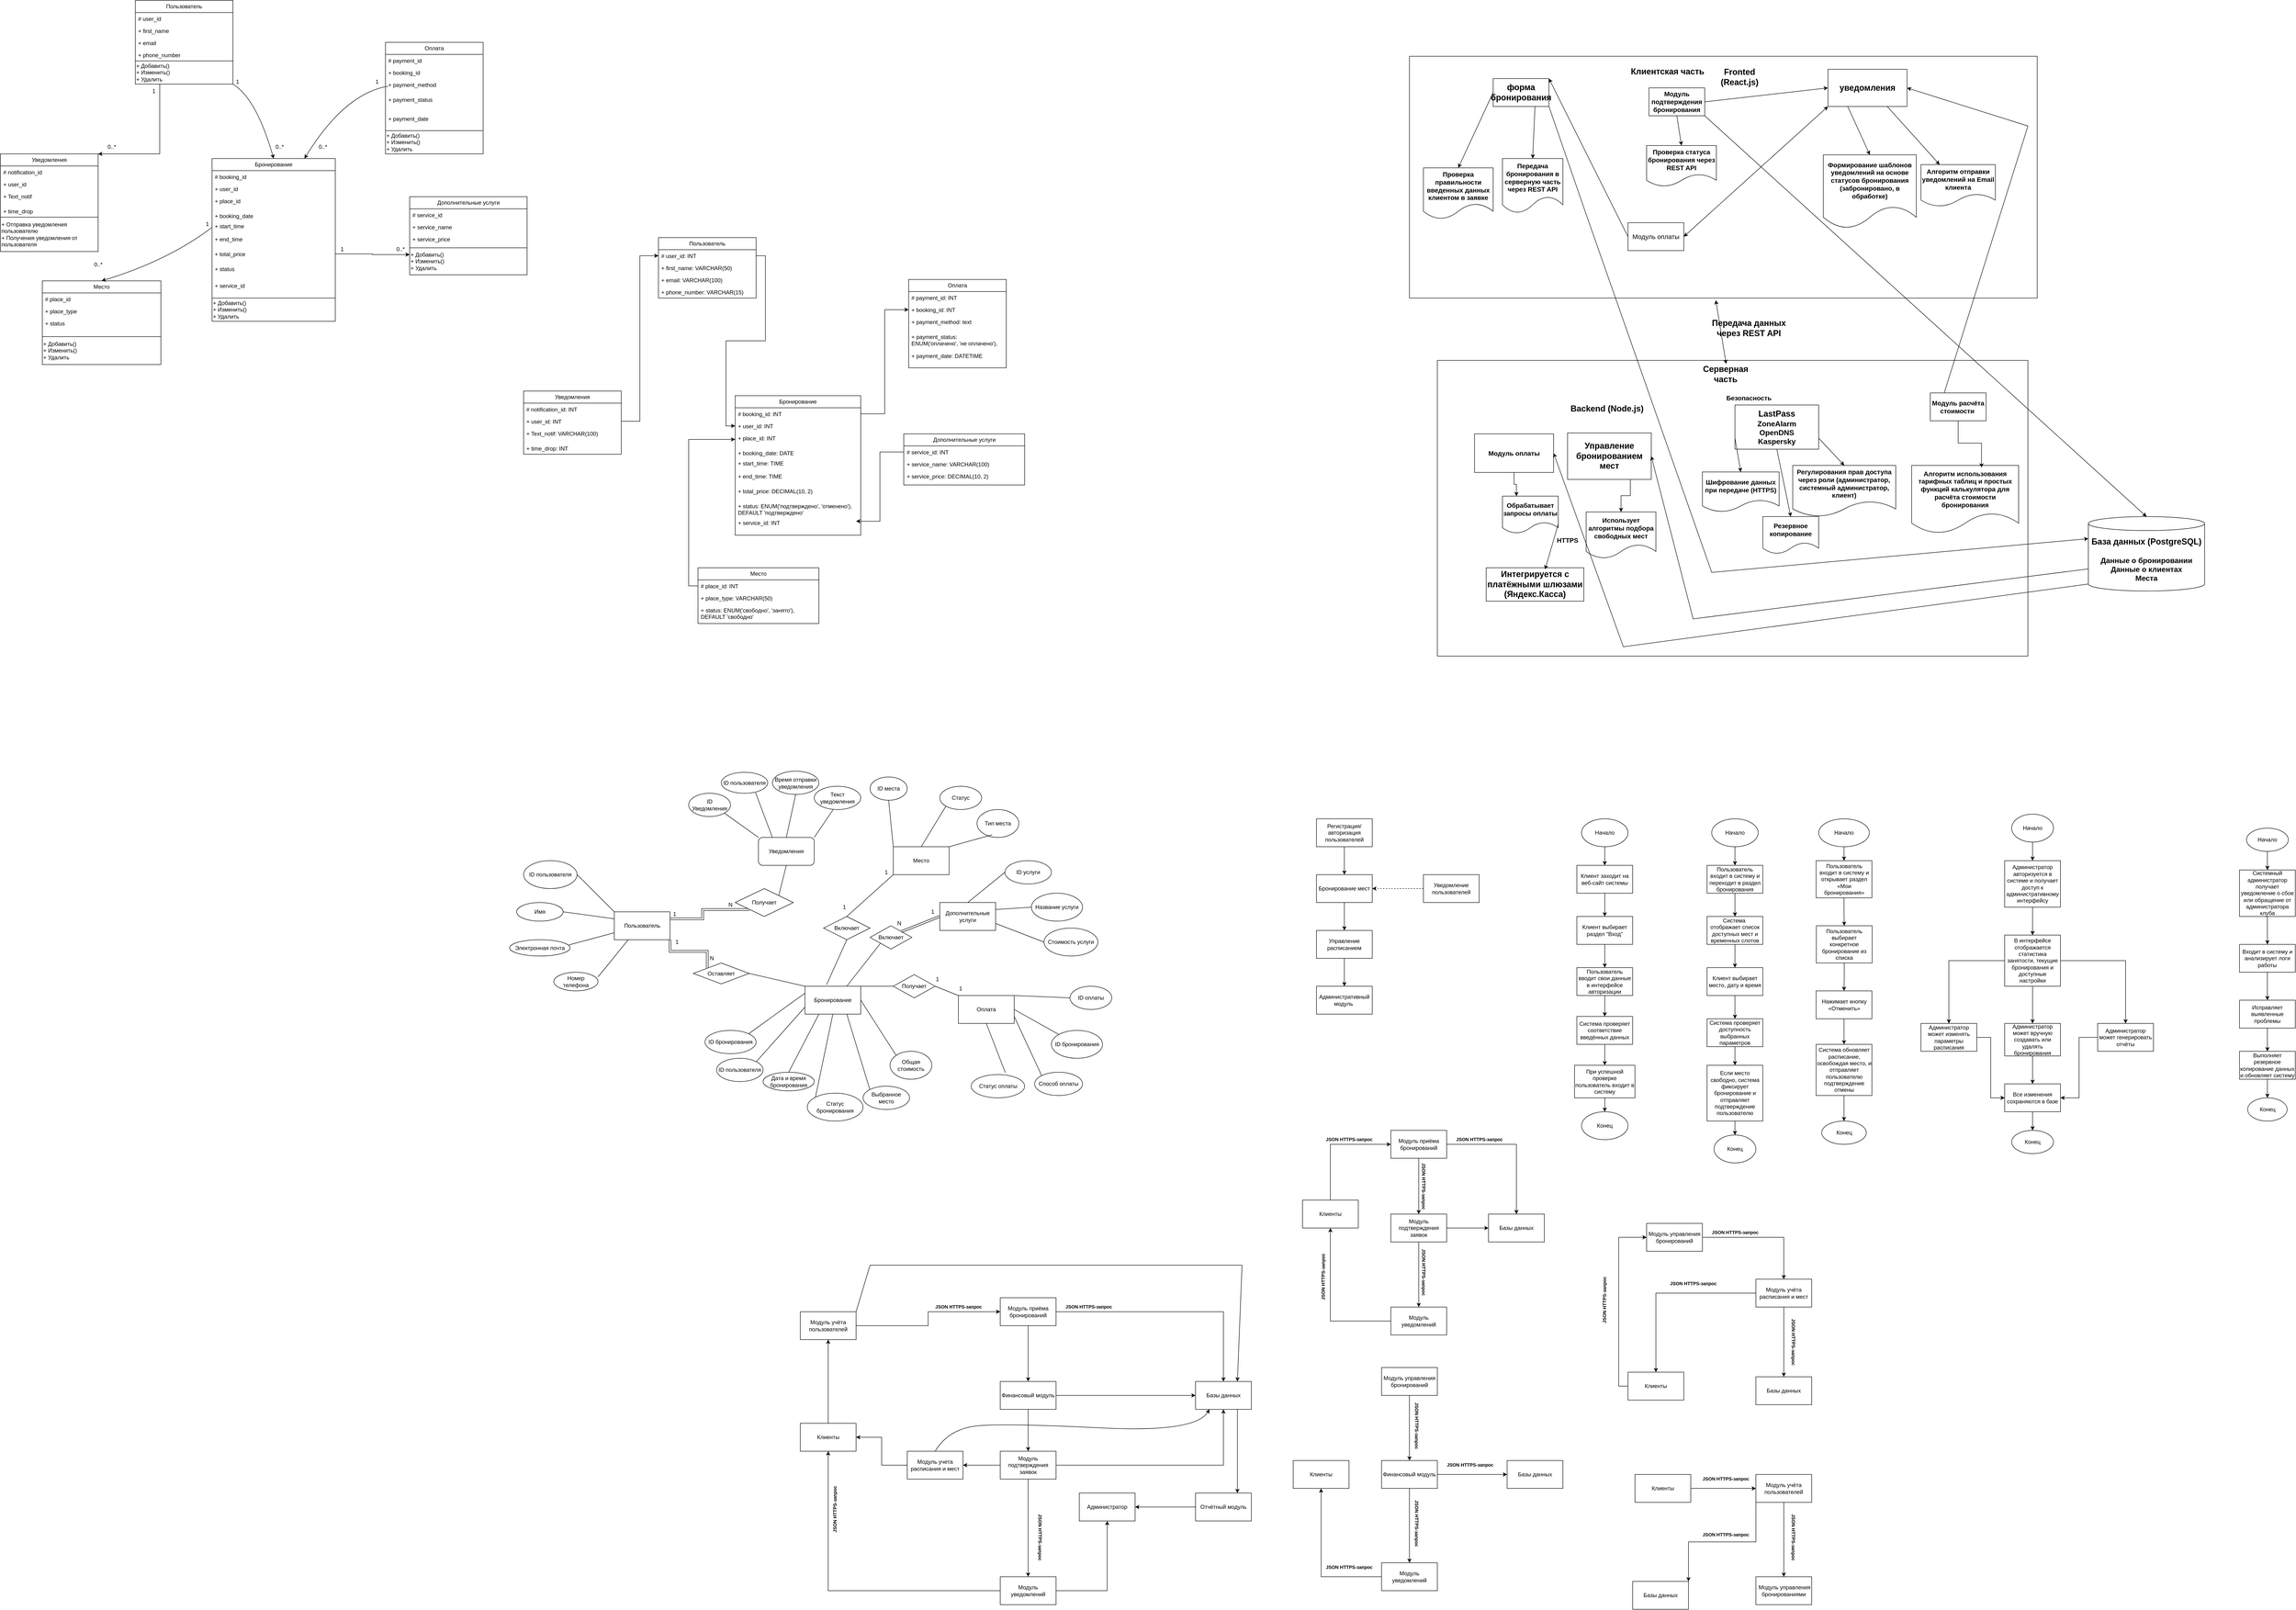 <mxfile version="25.0.3">
  <diagram name="Страница — 1" id="2zbmFw_WOKYykeZ0wJA3">
    <mxGraphModel dx="6713" dy="3588" grid="1" gridSize="10" guides="1" tooltips="1" connect="1" arrows="1" fold="1" page="1" pageScale="1" pageWidth="827" pageHeight="1169" math="0" shadow="0">
      <root>
        <mxCell id="0" />
        <mxCell id="1" parent="0" />
        <mxCell id="uDWhPEOCPgJteCF4P3Pc-1" value="Регистрация/авторизация пользователей" style="rounded=0;whiteSpace=wrap;html=1;" parent="1" vertex="1">
          <mxGeometry x="90" y="100" width="120" height="60" as="geometry" />
        </mxCell>
        <mxCell id="uDWhPEOCPgJteCF4P3Pc-7" style="edgeStyle=orthogonalEdgeStyle;rounded=0;orthogonalLoop=1;jettySize=auto;html=1;entryX=0.5;entryY=0;entryDx=0;entryDy=0;" parent="1" source="uDWhPEOCPgJteCF4P3Pc-2" target="uDWhPEOCPgJteCF4P3Pc-3" edge="1">
          <mxGeometry relative="1" as="geometry" />
        </mxCell>
        <mxCell id="uDWhPEOCPgJteCF4P3Pc-2" value="Бронирование мест" style="rounded=0;whiteSpace=wrap;html=1;" parent="1" vertex="1">
          <mxGeometry x="90" y="220" width="120" height="60" as="geometry" />
        </mxCell>
        <mxCell id="uDWhPEOCPgJteCF4P3Pc-8" style="edgeStyle=orthogonalEdgeStyle;rounded=0;orthogonalLoop=1;jettySize=auto;html=1;exitX=0.5;exitY=1;exitDx=0;exitDy=0;entryX=0.5;entryY=0;entryDx=0;entryDy=0;" parent="1" source="uDWhPEOCPgJteCF4P3Pc-3" target="uDWhPEOCPgJteCF4P3Pc-5" edge="1">
          <mxGeometry relative="1" as="geometry" />
        </mxCell>
        <mxCell id="uDWhPEOCPgJteCF4P3Pc-3" value="Управление расписанием" style="rounded=0;whiteSpace=wrap;html=1;" parent="1" vertex="1">
          <mxGeometry x="90" y="340" width="120" height="60" as="geometry" />
        </mxCell>
        <mxCell id="uDWhPEOCPgJteCF4P3Pc-9" style="edgeStyle=orthogonalEdgeStyle;rounded=0;orthogonalLoop=1;jettySize=auto;html=1;exitX=0;exitY=0.5;exitDx=0;exitDy=0;entryX=1;entryY=0.5;entryDx=0;entryDy=0;dashed=1;" parent="1" source="uDWhPEOCPgJteCF4P3Pc-4" target="uDWhPEOCPgJteCF4P3Pc-2" edge="1">
          <mxGeometry relative="1" as="geometry" />
        </mxCell>
        <mxCell id="uDWhPEOCPgJteCF4P3Pc-4" value="Уведомление пользователей" style="rounded=0;whiteSpace=wrap;html=1;" parent="1" vertex="1">
          <mxGeometry x="320" y="220" width="120" height="60" as="geometry" />
        </mxCell>
        <mxCell id="uDWhPEOCPgJteCF4P3Pc-5" value="Административный модуль&amp;nbsp;" style="rounded=0;whiteSpace=wrap;html=1;" parent="1" vertex="1">
          <mxGeometry x="90" y="460" width="120" height="60" as="geometry" />
        </mxCell>
        <mxCell id="uDWhPEOCPgJteCF4P3Pc-6" value="" style="endArrow=classic;html=1;rounded=0;exitX=0.5;exitY=1;exitDx=0;exitDy=0;entryX=0.5;entryY=0;entryDx=0;entryDy=0;" parent="1" source="uDWhPEOCPgJteCF4P3Pc-1" target="uDWhPEOCPgJteCF4P3Pc-2" edge="1">
          <mxGeometry width="50" height="50" relative="1" as="geometry">
            <mxPoint x="120" y="380" as="sourcePoint" />
            <mxPoint x="170" y="330" as="targetPoint" />
          </mxGeometry>
        </mxCell>
        <mxCell id="uDWhPEOCPgJteCF4P3Pc-12" value="" style="edgeStyle=orthogonalEdgeStyle;rounded=0;orthogonalLoop=1;jettySize=auto;html=1;" parent="1" source="uDWhPEOCPgJteCF4P3Pc-10" target="uDWhPEOCPgJteCF4P3Pc-11" edge="1">
          <mxGeometry relative="1" as="geometry" />
        </mxCell>
        <mxCell id="uDWhPEOCPgJteCF4P3Pc-10" value="Начало" style="ellipse;whiteSpace=wrap;html=1;" parent="1" vertex="1">
          <mxGeometry x="660" y="100" width="100" height="60" as="geometry" />
        </mxCell>
        <mxCell id="uDWhPEOCPgJteCF4P3Pc-14" value="" style="edgeStyle=orthogonalEdgeStyle;rounded=0;orthogonalLoop=1;jettySize=auto;html=1;" parent="1" source="uDWhPEOCPgJteCF4P3Pc-11" target="uDWhPEOCPgJteCF4P3Pc-13" edge="1">
          <mxGeometry relative="1" as="geometry" />
        </mxCell>
        <mxCell id="uDWhPEOCPgJteCF4P3Pc-11" value="Клиент заходит на веб-сайт системы" style="rounded=0;whiteSpace=wrap;html=1;" parent="1" vertex="1">
          <mxGeometry x="650" y="200" width="120" height="60" as="geometry" />
        </mxCell>
        <mxCell id="uDWhPEOCPgJteCF4P3Pc-16" value="" style="edgeStyle=orthogonalEdgeStyle;rounded=0;orthogonalLoop=1;jettySize=auto;html=1;" parent="1" source="uDWhPEOCPgJteCF4P3Pc-13" target="uDWhPEOCPgJteCF4P3Pc-15" edge="1">
          <mxGeometry relative="1" as="geometry" />
        </mxCell>
        <mxCell id="uDWhPEOCPgJteCF4P3Pc-13" value="Клиент выбирает раздел &quot;Вход&quot;" style="rounded=0;whiteSpace=wrap;html=1;" parent="1" vertex="1">
          <mxGeometry x="650" y="310" width="120" height="60" as="geometry" />
        </mxCell>
        <mxCell id="uDWhPEOCPgJteCF4P3Pc-22" value="" style="edgeStyle=orthogonalEdgeStyle;rounded=0;orthogonalLoop=1;jettySize=auto;html=1;" parent="1" source="uDWhPEOCPgJteCF4P3Pc-15" target="uDWhPEOCPgJteCF4P3Pc-17" edge="1">
          <mxGeometry relative="1" as="geometry" />
        </mxCell>
        <mxCell id="uDWhPEOCPgJteCF4P3Pc-15" value="Пользователь вводит свои данные в интерфейсе авторизации" style="rounded=0;whiteSpace=wrap;html=1;" parent="1" vertex="1">
          <mxGeometry x="650" y="420" width="120" height="60" as="geometry" />
        </mxCell>
        <mxCell id="uDWhPEOCPgJteCF4P3Pc-19" value="" style="edgeStyle=orthogonalEdgeStyle;rounded=0;orthogonalLoop=1;jettySize=auto;html=1;" parent="1" source="uDWhPEOCPgJteCF4P3Pc-17" target="uDWhPEOCPgJteCF4P3Pc-18" edge="1">
          <mxGeometry relative="1" as="geometry" />
        </mxCell>
        <mxCell id="uDWhPEOCPgJteCF4P3Pc-17" value="Система проверяет соответствие введённых данных" style="rounded=0;whiteSpace=wrap;html=1;" parent="1" vertex="1">
          <mxGeometry x="650" y="525" width="120" height="60" as="geometry" />
        </mxCell>
        <mxCell id="uDWhPEOCPgJteCF4P3Pc-21" value="" style="edgeStyle=orthogonalEdgeStyle;rounded=0;orthogonalLoop=1;jettySize=auto;html=1;" parent="1" source="uDWhPEOCPgJteCF4P3Pc-18" target="uDWhPEOCPgJteCF4P3Pc-20" edge="1">
          <mxGeometry relative="1" as="geometry" />
        </mxCell>
        <mxCell id="uDWhPEOCPgJteCF4P3Pc-18" value="При успешной проверке пользователь входит в систему" style="rounded=0;whiteSpace=wrap;html=1;" parent="1" vertex="1">
          <mxGeometry x="645" y="630" width="130" height="70" as="geometry" />
        </mxCell>
        <mxCell id="uDWhPEOCPgJteCF4P3Pc-20" value="Конец" style="ellipse;whiteSpace=wrap;html=1;" parent="1" vertex="1">
          <mxGeometry x="660" y="730" width="100" height="60" as="geometry" />
        </mxCell>
        <mxCell id="uDWhPEOCPgJteCF4P3Pc-25" value="" style="edgeStyle=orthogonalEdgeStyle;rounded=0;orthogonalLoop=1;jettySize=auto;html=1;" parent="1" source="uDWhPEOCPgJteCF4P3Pc-23" target="uDWhPEOCPgJteCF4P3Pc-24" edge="1">
          <mxGeometry relative="1" as="geometry" />
        </mxCell>
        <mxCell id="uDWhPEOCPgJteCF4P3Pc-23" value="Начало" style="ellipse;whiteSpace=wrap;html=1;" parent="1" vertex="1">
          <mxGeometry x="940" y="100" width="100" height="60" as="geometry" />
        </mxCell>
        <mxCell id="uDWhPEOCPgJteCF4P3Pc-27" value="" style="edgeStyle=orthogonalEdgeStyle;rounded=0;orthogonalLoop=1;jettySize=auto;html=1;" parent="1" source="uDWhPEOCPgJteCF4P3Pc-24" target="uDWhPEOCPgJteCF4P3Pc-26" edge="1">
          <mxGeometry relative="1" as="geometry" />
        </mxCell>
        <mxCell id="uDWhPEOCPgJteCF4P3Pc-24" value="Пользователь входит в систему и переходит в раздел бронирования" style="rounded=0;whiteSpace=wrap;html=1;" parent="1" vertex="1">
          <mxGeometry x="930" y="200" width="120" height="60" as="geometry" />
        </mxCell>
        <mxCell id="uDWhPEOCPgJteCF4P3Pc-29" value="" style="edgeStyle=orthogonalEdgeStyle;rounded=0;orthogonalLoop=1;jettySize=auto;html=1;" parent="1" source="uDWhPEOCPgJteCF4P3Pc-26" target="uDWhPEOCPgJteCF4P3Pc-28" edge="1">
          <mxGeometry relative="1" as="geometry" />
        </mxCell>
        <mxCell id="uDWhPEOCPgJteCF4P3Pc-26" value="Система&amp;nbsp; отображает список доступных мест и временных слотов" style="rounded=0;whiteSpace=wrap;html=1;" parent="1" vertex="1">
          <mxGeometry x="930" y="310" width="120" height="60" as="geometry" />
        </mxCell>
        <mxCell id="uDWhPEOCPgJteCF4P3Pc-31" value="" style="edgeStyle=orthogonalEdgeStyle;rounded=0;orthogonalLoop=1;jettySize=auto;html=1;" parent="1" source="uDWhPEOCPgJteCF4P3Pc-28" target="uDWhPEOCPgJteCF4P3Pc-30" edge="1">
          <mxGeometry relative="1" as="geometry" />
        </mxCell>
        <mxCell id="uDWhPEOCPgJteCF4P3Pc-28" value="Клиент выбирает место, дату и время" style="rounded=0;whiteSpace=wrap;html=1;" parent="1" vertex="1">
          <mxGeometry x="930" y="420" width="120" height="60" as="geometry" />
        </mxCell>
        <mxCell id="uDWhPEOCPgJteCF4P3Pc-33" value="" style="edgeStyle=orthogonalEdgeStyle;rounded=0;orthogonalLoop=1;jettySize=auto;html=1;" parent="1" source="uDWhPEOCPgJteCF4P3Pc-30" target="uDWhPEOCPgJteCF4P3Pc-32" edge="1">
          <mxGeometry relative="1" as="geometry" />
        </mxCell>
        <mxCell id="uDWhPEOCPgJteCF4P3Pc-30" value="Система проверяет доступность выбранных параметров" style="rounded=0;whiteSpace=wrap;html=1;" parent="1" vertex="1">
          <mxGeometry x="930" y="530" width="120" height="60" as="geometry" />
        </mxCell>
        <mxCell id="uDWhPEOCPgJteCF4P3Pc-35" value="" style="edgeStyle=orthogonalEdgeStyle;rounded=0;orthogonalLoop=1;jettySize=auto;html=1;" parent="1" source="uDWhPEOCPgJteCF4P3Pc-32" target="uDWhPEOCPgJteCF4P3Pc-34" edge="1">
          <mxGeometry relative="1" as="geometry" />
        </mxCell>
        <mxCell id="uDWhPEOCPgJteCF4P3Pc-32" value="Если место свободно, система фиксирует бронирование и отправляет подтверждение пользователю" style="rounded=0;whiteSpace=wrap;html=1;" parent="1" vertex="1">
          <mxGeometry x="930" y="630" width="120" height="120" as="geometry" />
        </mxCell>
        <mxCell id="uDWhPEOCPgJteCF4P3Pc-34" value="Конец" style="ellipse;whiteSpace=wrap;html=1;" parent="1" vertex="1">
          <mxGeometry x="945" y="780" width="90" height="60" as="geometry" />
        </mxCell>
        <mxCell id="uDWhPEOCPgJteCF4P3Pc-38" value="" style="edgeStyle=orthogonalEdgeStyle;rounded=0;orthogonalLoop=1;jettySize=auto;html=1;" parent="1" source="uDWhPEOCPgJteCF4P3Pc-36" target="uDWhPEOCPgJteCF4P3Pc-37" edge="1">
          <mxGeometry relative="1" as="geometry" />
        </mxCell>
        <mxCell id="uDWhPEOCPgJteCF4P3Pc-36" value="Начало" style="ellipse;whiteSpace=wrap;html=1;" parent="1" vertex="1">
          <mxGeometry x="1170" y="100" width="109" height="60" as="geometry" />
        </mxCell>
        <mxCell id="uDWhPEOCPgJteCF4P3Pc-40" value="" style="edgeStyle=orthogonalEdgeStyle;rounded=0;orthogonalLoop=1;jettySize=auto;html=1;" parent="1" source="uDWhPEOCPgJteCF4P3Pc-37" target="uDWhPEOCPgJteCF4P3Pc-39" edge="1">
          <mxGeometry relative="1" as="geometry" />
        </mxCell>
        <mxCell id="uDWhPEOCPgJteCF4P3Pc-37" value="Пользователь входит в систему и открывает раздел «Мои бронирования»" style="rounded=0;whiteSpace=wrap;html=1;" parent="1" vertex="1">
          <mxGeometry x="1164.5" y="190" width="120" height="80" as="geometry" />
        </mxCell>
        <mxCell id="uDWhPEOCPgJteCF4P3Pc-42" value="" style="edgeStyle=orthogonalEdgeStyle;rounded=0;orthogonalLoop=1;jettySize=auto;html=1;" parent="1" source="uDWhPEOCPgJteCF4P3Pc-39" target="uDWhPEOCPgJteCF4P3Pc-41" edge="1">
          <mxGeometry relative="1" as="geometry" />
        </mxCell>
        <mxCell id="uDWhPEOCPgJteCF4P3Pc-39" value="Пользователь выбирает конкретное бронирование из списка" style="rounded=0;whiteSpace=wrap;html=1;" parent="1" vertex="1">
          <mxGeometry x="1165" y="330" width="120" height="80" as="geometry" />
        </mxCell>
        <mxCell id="uDWhPEOCPgJteCF4P3Pc-44" value="" style="edgeStyle=orthogonalEdgeStyle;rounded=0;orthogonalLoop=1;jettySize=auto;html=1;" parent="1" source="uDWhPEOCPgJteCF4P3Pc-41" target="uDWhPEOCPgJteCF4P3Pc-43" edge="1">
          <mxGeometry relative="1" as="geometry" />
        </mxCell>
        <mxCell id="uDWhPEOCPgJteCF4P3Pc-41" value="Нажимает кнопку «Отменить»" style="whiteSpace=wrap;html=1;rounded=0;" parent="1" vertex="1">
          <mxGeometry x="1164.5" y="470" width="120" height="60" as="geometry" />
        </mxCell>
        <mxCell id="uDWhPEOCPgJteCF4P3Pc-46" value="" style="edgeStyle=orthogonalEdgeStyle;rounded=0;orthogonalLoop=1;jettySize=auto;html=1;" parent="1" source="uDWhPEOCPgJteCF4P3Pc-43" target="uDWhPEOCPgJteCF4P3Pc-45" edge="1">
          <mxGeometry relative="1" as="geometry" />
        </mxCell>
        <mxCell id="uDWhPEOCPgJteCF4P3Pc-43" value="Система обновляет расписание, освобождая место, и отправляет пользователю подтверждение отмены" style="whiteSpace=wrap;html=1;rounded=0;" parent="1" vertex="1">
          <mxGeometry x="1164.5" y="585" width="120" height="110" as="geometry" />
        </mxCell>
        <mxCell id="uDWhPEOCPgJteCF4P3Pc-45" value="Конец" style="ellipse;whiteSpace=wrap;html=1;" parent="1" vertex="1">
          <mxGeometry x="1176.5" y="750" width="96" height="50" as="geometry" />
        </mxCell>
        <mxCell id="uDWhPEOCPgJteCF4P3Pc-49" value="" style="edgeStyle=orthogonalEdgeStyle;rounded=0;orthogonalLoop=1;jettySize=auto;html=1;" parent="1" source="uDWhPEOCPgJteCF4P3Pc-47" target="uDWhPEOCPgJteCF4P3Pc-48" edge="1">
          <mxGeometry relative="1" as="geometry" />
        </mxCell>
        <mxCell id="uDWhPEOCPgJteCF4P3Pc-47" value="Начало" style="ellipse;whiteSpace=wrap;html=1;" parent="1" vertex="1">
          <mxGeometry x="1585" y="90" width="90" height="60" as="geometry" />
        </mxCell>
        <mxCell id="uDWhPEOCPgJteCF4P3Pc-51" value="" style="edgeStyle=orthogonalEdgeStyle;rounded=0;orthogonalLoop=1;jettySize=auto;html=1;" parent="1" source="uDWhPEOCPgJteCF4P3Pc-48" target="uDWhPEOCPgJteCF4P3Pc-50" edge="1">
          <mxGeometry relative="1" as="geometry" />
        </mxCell>
        <mxCell id="uDWhPEOCPgJteCF4P3Pc-48" value="Администратор авторизуется в системе и получает доступ к административному интерфейсу" style="rounded=0;whiteSpace=wrap;html=1;" parent="1" vertex="1">
          <mxGeometry x="1570" y="190" width="120" height="100" as="geometry" />
        </mxCell>
        <mxCell id="uDWhPEOCPgJteCF4P3Pc-55" style="edgeStyle=orthogonalEdgeStyle;rounded=0;orthogonalLoop=1;jettySize=auto;html=1;entryX=0.5;entryY=0;entryDx=0;entryDy=0;" parent="1" source="uDWhPEOCPgJteCF4P3Pc-50" target="uDWhPEOCPgJteCF4P3Pc-52" edge="1">
          <mxGeometry relative="1" as="geometry" />
        </mxCell>
        <mxCell id="uDWhPEOCPgJteCF4P3Pc-56" style="edgeStyle=orthogonalEdgeStyle;rounded=0;orthogonalLoop=1;jettySize=auto;html=1;entryX=0.5;entryY=0;entryDx=0;entryDy=0;" parent="1" source="uDWhPEOCPgJteCF4P3Pc-50" target="uDWhPEOCPgJteCF4P3Pc-53" edge="1">
          <mxGeometry relative="1" as="geometry" />
        </mxCell>
        <mxCell id="uDWhPEOCPgJteCF4P3Pc-57" style="edgeStyle=orthogonalEdgeStyle;rounded=0;orthogonalLoop=1;jettySize=auto;html=1;entryX=0.5;entryY=0;entryDx=0;entryDy=0;" parent="1" source="uDWhPEOCPgJteCF4P3Pc-50" target="uDWhPEOCPgJteCF4P3Pc-54" edge="1">
          <mxGeometry relative="1" as="geometry" />
        </mxCell>
        <mxCell id="uDWhPEOCPgJteCF4P3Pc-50" value="В интерфейсе отображается статистика занятости, текущие бронирования и доступные настройки" style="rounded=0;whiteSpace=wrap;html=1;" parent="1" vertex="1">
          <mxGeometry x="1570" y="350" width="120" height="110" as="geometry" />
        </mxCell>
        <mxCell id="uDWhPEOCPgJteCF4P3Pc-59" style="edgeStyle=orthogonalEdgeStyle;rounded=0;orthogonalLoop=1;jettySize=auto;html=1;entryX=0;entryY=0.5;entryDx=0;entryDy=0;" parent="1" source="uDWhPEOCPgJteCF4P3Pc-52" target="uDWhPEOCPgJteCF4P3Pc-58" edge="1">
          <mxGeometry relative="1" as="geometry" />
        </mxCell>
        <mxCell id="uDWhPEOCPgJteCF4P3Pc-52" value="Администратор может&amp;nbsp;изменять параметры расписания" style="rounded=0;whiteSpace=wrap;html=1;" parent="1" vertex="1">
          <mxGeometry x="1390" y="540" width="120" height="60" as="geometry" />
        </mxCell>
        <mxCell id="uDWhPEOCPgJteCF4P3Pc-60" style="edgeStyle=orthogonalEdgeStyle;rounded=0;orthogonalLoop=1;jettySize=auto;html=1;entryX=0.5;entryY=0;entryDx=0;entryDy=0;" parent="1" source="uDWhPEOCPgJteCF4P3Pc-53" target="uDWhPEOCPgJteCF4P3Pc-58" edge="1">
          <mxGeometry relative="1" as="geometry" />
        </mxCell>
        <mxCell id="uDWhPEOCPgJteCF4P3Pc-53" value="Администратор может&amp;nbsp;вручную создавать или удалять бронирования" style="rounded=0;whiteSpace=wrap;html=1;" parent="1" vertex="1">
          <mxGeometry x="1570" y="540" width="120" height="70" as="geometry" />
        </mxCell>
        <mxCell id="uDWhPEOCPgJteCF4P3Pc-61" style="edgeStyle=orthogonalEdgeStyle;rounded=0;orthogonalLoop=1;jettySize=auto;html=1;entryX=1;entryY=0.5;entryDx=0;entryDy=0;" parent="1" source="uDWhPEOCPgJteCF4P3Pc-54" target="uDWhPEOCPgJteCF4P3Pc-58" edge="1">
          <mxGeometry relative="1" as="geometry" />
        </mxCell>
        <mxCell id="uDWhPEOCPgJteCF4P3Pc-54" value="Администратор может&amp;nbsp;генерировать отчёты" style="rounded=0;whiteSpace=wrap;html=1;" parent="1" vertex="1">
          <mxGeometry x="1770" y="540" width="120" height="60" as="geometry" />
        </mxCell>
        <mxCell id="uDWhPEOCPgJteCF4P3Pc-63" value="" style="edgeStyle=orthogonalEdgeStyle;rounded=0;orthogonalLoop=1;jettySize=auto;html=1;" parent="1" source="uDWhPEOCPgJteCF4P3Pc-58" target="uDWhPEOCPgJteCF4P3Pc-62" edge="1">
          <mxGeometry relative="1" as="geometry" />
        </mxCell>
        <mxCell id="uDWhPEOCPgJteCF4P3Pc-58" value="Все изменения сохраняются в базе" style="rounded=0;whiteSpace=wrap;html=1;" parent="1" vertex="1">
          <mxGeometry x="1570" y="670" width="120" height="60" as="geometry" />
        </mxCell>
        <mxCell id="uDWhPEOCPgJteCF4P3Pc-62" value="Конец" style="ellipse;whiteSpace=wrap;html=1;" parent="1" vertex="1">
          <mxGeometry x="1585" y="770" width="90" height="50" as="geometry" />
        </mxCell>
        <mxCell id="uDWhPEOCPgJteCF4P3Pc-66" value="" style="edgeStyle=orthogonalEdgeStyle;rounded=0;orthogonalLoop=1;jettySize=auto;html=1;" parent="1" source="uDWhPEOCPgJteCF4P3Pc-64" target="uDWhPEOCPgJteCF4P3Pc-65" edge="1">
          <mxGeometry relative="1" as="geometry" />
        </mxCell>
        <mxCell id="uDWhPEOCPgJteCF4P3Pc-64" value="Начало" style="ellipse;whiteSpace=wrap;html=1;" parent="1" vertex="1">
          <mxGeometry x="2090" y="120" width="90" height="50" as="geometry" />
        </mxCell>
        <mxCell id="uDWhPEOCPgJteCF4P3Pc-68" value="" style="edgeStyle=orthogonalEdgeStyle;rounded=0;orthogonalLoop=1;jettySize=auto;html=1;" parent="1" source="uDWhPEOCPgJteCF4P3Pc-65" target="uDWhPEOCPgJteCF4P3Pc-67" edge="1">
          <mxGeometry relative="1" as="geometry" />
        </mxCell>
        <mxCell id="uDWhPEOCPgJteCF4P3Pc-65" value="Системный администратор получает уведомление о сбое или обращение от администратора клуба" style="rounded=0;whiteSpace=wrap;html=1;" parent="1" vertex="1">
          <mxGeometry x="2075" y="210" width="120" height="100" as="geometry" />
        </mxCell>
        <mxCell id="uDWhPEOCPgJteCF4P3Pc-70" value="" style="edgeStyle=orthogonalEdgeStyle;rounded=0;orthogonalLoop=1;jettySize=auto;html=1;" parent="1" source="uDWhPEOCPgJteCF4P3Pc-67" target="uDWhPEOCPgJteCF4P3Pc-69" edge="1">
          <mxGeometry relative="1" as="geometry" />
        </mxCell>
        <mxCell id="uDWhPEOCPgJteCF4P3Pc-67" value="Входит в систему и анализирует логи работы" style="rounded=0;whiteSpace=wrap;html=1;" parent="1" vertex="1">
          <mxGeometry x="2075" y="370" width="120" height="60" as="geometry" />
        </mxCell>
        <mxCell id="uDWhPEOCPgJteCF4P3Pc-72" value="" style="edgeStyle=orthogonalEdgeStyle;rounded=0;orthogonalLoop=1;jettySize=auto;html=1;" parent="1" source="uDWhPEOCPgJteCF4P3Pc-69" target="uDWhPEOCPgJteCF4P3Pc-71" edge="1">
          <mxGeometry relative="1" as="geometry" />
        </mxCell>
        <mxCell id="uDWhPEOCPgJteCF4P3Pc-69" value="Исправляет выявленные проблемы" style="rounded=0;whiteSpace=wrap;html=1;" parent="1" vertex="1">
          <mxGeometry x="2075" y="490" width="120" height="60" as="geometry" />
        </mxCell>
        <mxCell id="uDWhPEOCPgJteCF4P3Pc-74" value="" style="edgeStyle=orthogonalEdgeStyle;rounded=0;orthogonalLoop=1;jettySize=auto;html=1;" parent="1" source="uDWhPEOCPgJteCF4P3Pc-71" target="uDWhPEOCPgJteCF4P3Pc-73" edge="1">
          <mxGeometry relative="1" as="geometry" />
        </mxCell>
        <mxCell id="uDWhPEOCPgJteCF4P3Pc-71" value="Выполняет резервное копирование данных и обновляет систему" style="rounded=0;whiteSpace=wrap;html=1;" parent="1" vertex="1">
          <mxGeometry x="2075" y="600" width="120" height="60" as="geometry" />
        </mxCell>
        <mxCell id="uDWhPEOCPgJteCF4P3Pc-73" value="Конец" style="ellipse;whiteSpace=wrap;html=1;" parent="1" vertex="1">
          <mxGeometry x="2092.5" y="700" width="85" height="50" as="geometry" />
        </mxCell>
        <mxCell id="uDWhPEOCPgJteCF4P3Pc-81" style="edgeStyle=orthogonalEdgeStyle;rounded=0;orthogonalLoop=1;jettySize=auto;html=1;exitX=0.5;exitY=0;exitDx=0;exitDy=0;entryX=0;entryY=0.5;entryDx=0;entryDy=0;" parent="1" source="uDWhPEOCPgJteCF4P3Pc-75" target="uDWhPEOCPgJteCF4P3Pc-76" edge="1">
          <mxGeometry relative="1" as="geometry" />
        </mxCell>
        <mxCell id="uDWhPEOCPgJteCF4P3Pc-75" value="Клиенты" style="rounded=0;whiteSpace=wrap;html=1;" parent="1" vertex="1">
          <mxGeometry x="60" y="920" width="120" height="60" as="geometry" />
        </mxCell>
        <mxCell id="uDWhPEOCPgJteCF4P3Pc-82" style="edgeStyle=orthogonalEdgeStyle;rounded=0;orthogonalLoop=1;jettySize=auto;html=1;exitX=1;exitY=0.5;exitDx=0;exitDy=0;entryX=0.5;entryY=0;entryDx=0;entryDy=0;" parent="1" source="uDWhPEOCPgJteCF4P3Pc-76" target="uDWhPEOCPgJteCF4P3Pc-77" edge="1">
          <mxGeometry relative="1" as="geometry" />
        </mxCell>
        <mxCell id="uDWhPEOCPgJteCF4P3Pc-83" style="edgeStyle=orthogonalEdgeStyle;rounded=0;orthogonalLoop=1;jettySize=auto;html=1;exitX=0.5;exitY=1;exitDx=0;exitDy=0;entryX=0.5;entryY=0;entryDx=0;entryDy=0;" parent="1" source="uDWhPEOCPgJteCF4P3Pc-76" target="uDWhPEOCPgJteCF4P3Pc-78" edge="1">
          <mxGeometry relative="1" as="geometry" />
        </mxCell>
        <mxCell id="uDWhPEOCPgJteCF4P3Pc-76" value="Модуль приёма бронирований" style="rounded=0;whiteSpace=wrap;html=1;" parent="1" vertex="1">
          <mxGeometry x="250" y="770" width="120" height="60" as="geometry" />
        </mxCell>
        <mxCell id="uDWhPEOCPgJteCF4P3Pc-77" value="Базы данных" style="rounded=0;whiteSpace=wrap;html=1;" parent="1" vertex="1">
          <mxGeometry x="460" y="950" width="120" height="60" as="geometry" />
        </mxCell>
        <mxCell id="uDWhPEOCPgJteCF4P3Pc-84" style="edgeStyle=orthogonalEdgeStyle;rounded=0;orthogonalLoop=1;jettySize=auto;html=1;exitX=1;exitY=0.5;exitDx=0;exitDy=0;" parent="1" source="uDWhPEOCPgJteCF4P3Pc-78" target="uDWhPEOCPgJteCF4P3Pc-77" edge="1">
          <mxGeometry relative="1" as="geometry" />
        </mxCell>
        <mxCell id="uDWhPEOCPgJteCF4P3Pc-85" value="" style="edgeStyle=orthogonalEdgeStyle;rounded=0;orthogonalLoop=1;jettySize=auto;html=1;" parent="1" source="uDWhPEOCPgJteCF4P3Pc-78" target="uDWhPEOCPgJteCF4P3Pc-79" edge="1">
          <mxGeometry relative="1" as="geometry" />
        </mxCell>
        <mxCell id="uDWhPEOCPgJteCF4P3Pc-78" value="Модуль подтверждения заявок" style="rounded=0;whiteSpace=wrap;html=1;" parent="1" vertex="1">
          <mxGeometry x="250" y="950" width="120" height="60" as="geometry" />
        </mxCell>
        <mxCell id="uDWhPEOCPgJteCF4P3Pc-86" style="edgeStyle=orthogonalEdgeStyle;rounded=0;orthogonalLoop=1;jettySize=auto;html=1;exitX=0;exitY=0.5;exitDx=0;exitDy=0;entryX=0.5;entryY=1;entryDx=0;entryDy=0;" parent="1" source="uDWhPEOCPgJteCF4P3Pc-79" target="uDWhPEOCPgJteCF4P3Pc-75" edge="1">
          <mxGeometry relative="1" as="geometry" />
        </mxCell>
        <mxCell id="uDWhPEOCPgJteCF4P3Pc-79" value="Модуль уведомлений" style="rounded=0;whiteSpace=wrap;html=1;" parent="1" vertex="1">
          <mxGeometry x="250" y="1150" width="120" height="60" as="geometry" />
        </mxCell>
        <mxCell id="uDWhPEOCPgJteCF4P3Pc-87" value="&lt;font style=&quot;font-size: 10px;&quot;&gt;JSON HTTPS-запрос&lt;/font&gt;" style="text;strokeColor=none;fillColor=none;html=1;fontSize=24;fontStyle=1;verticalAlign=middle;align=center;" parent="1" vertex="1">
          <mxGeometry x="100" y="760" width="120" height="50" as="geometry" />
        </mxCell>
        <mxCell id="uDWhPEOCPgJteCF4P3Pc-88" value="&lt;font style=&quot;font-size: 10px;&quot;&gt;JSON HTTPS-запрос&lt;/font&gt;" style="text;strokeColor=none;fillColor=none;html=1;fontSize=24;fontStyle=1;verticalAlign=middle;align=center;" parent="1" vertex="1">
          <mxGeometry x="380" y="760" width="120" height="50" as="geometry" />
        </mxCell>
        <mxCell id="uDWhPEOCPgJteCF4P3Pc-89" value="&lt;font style=&quot;font-size: 10px;&quot;&gt;JSON HTTPS-запрос&lt;/font&gt;" style="text;strokeColor=none;fillColor=none;html=1;fontSize=24;fontStyle=1;verticalAlign=middle;align=center;rotation=90;" parent="1" vertex="1">
          <mxGeometry x="290" y="880" width="70" height="20" as="geometry" />
        </mxCell>
        <mxCell id="uDWhPEOCPgJteCF4P3Pc-91" value="&lt;font style=&quot;font-size: 10px;&quot;&gt;JSON HTTPS-запрос&lt;/font&gt;" style="text;strokeColor=none;fillColor=none;html=1;fontSize=24;fontStyle=1;verticalAlign=middle;align=center;rotation=90;" parent="1" vertex="1">
          <mxGeometry x="265" y="1050" width="120" height="50" as="geometry" />
        </mxCell>
        <mxCell id="uDWhPEOCPgJteCF4P3Pc-92" value="&lt;font style=&quot;font-size: 10px;&quot;&gt;JSON HTTPS-запрос&lt;/font&gt;" style="text;strokeColor=none;fillColor=none;html=1;fontSize=24;fontStyle=1;verticalAlign=middle;align=center;rotation=-90;" parent="1" vertex="1">
          <mxGeometry x="40" y="1060" width="120" height="50" as="geometry" />
        </mxCell>
        <mxCell id="uDWhPEOCPgJteCF4P3Pc-96" style="edgeStyle=orthogonalEdgeStyle;rounded=0;orthogonalLoop=1;jettySize=auto;html=1;entryX=0.5;entryY=0;entryDx=0;entryDy=0;" parent="1" source="uDWhPEOCPgJteCF4P3Pc-93" target="uDWhPEOCPgJteCF4P3Pc-95" edge="1">
          <mxGeometry relative="1" as="geometry" />
        </mxCell>
        <mxCell id="uDWhPEOCPgJteCF4P3Pc-93" value="Модуль управления бронирований" style="rounded=0;whiteSpace=wrap;html=1;" parent="1" vertex="1">
          <mxGeometry x="800" y="970" width="120" height="60" as="geometry" />
        </mxCell>
        <mxCell id="uDWhPEOCPgJteCF4P3Pc-102" value="" style="edgeStyle=orthogonalEdgeStyle;rounded=0;orthogonalLoop=1;jettySize=auto;html=1;" parent="1" source="uDWhPEOCPgJteCF4P3Pc-95" target="uDWhPEOCPgJteCF4P3Pc-97" edge="1">
          <mxGeometry relative="1" as="geometry" />
        </mxCell>
        <mxCell id="uDWhPEOCPgJteCF4P3Pc-103" style="edgeStyle=orthogonalEdgeStyle;rounded=0;orthogonalLoop=1;jettySize=auto;html=1;" parent="1" source="uDWhPEOCPgJteCF4P3Pc-95" target="uDWhPEOCPgJteCF4P3Pc-100" edge="1">
          <mxGeometry relative="1" as="geometry" />
        </mxCell>
        <mxCell id="uDWhPEOCPgJteCF4P3Pc-95" value="Модуль учёта расписания и мест" style="rounded=0;whiteSpace=wrap;html=1;" parent="1" vertex="1">
          <mxGeometry x="1035" y="1090" width="120" height="60" as="geometry" />
        </mxCell>
        <mxCell id="uDWhPEOCPgJteCF4P3Pc-97" value="Базы данных" style="rounded=0;whiteSpace=wrap;html=1;" parent="1" vertex="1">
          <mxGeometry x="1035" y="1300" width="120" height="60" as="geometry" />
        </mxCell>
        <mxCell id="uDWhPEOCPgJteCF4P3Pc-104" style="edgeStyle=orthogonalEdgeStyle;rounded=0;orthogonalLoop=1;jettySize=auto;html=1;exitX=0;exitY=0.5;exitDx=0;exitDy=0;entryX=0;entryY=0.5;entryDx=0;entryDy=0;" parent="1" source="uDWhPEOCPgJteCF4P3Pc-100" target="uDWhPEOCPgJteCF4P3Pc-93" edge="1">
          <mxGeometry relative="1" as="geometry" />
        </mxCell>
        <mxCell id="uDWhPEOCPgJteCF4P3Pc-100" value="Клиенты" style="rounded=0;whiteSpace=wrap;html=1;" parent="1" vertex="1">
          <mxGeometry x="760" y="1290" width="120" height="60" as="geometry" />
        </mxCell>
        <mxCell id="uDWhPEOCPgJteCF4P3Pc-105" value="&lt;font style=&quot;font-size: 10px;&quot;&gt;JSON HTTPS-запрос&lt;/font&gt;" style="text;strokeColor=none;fillColor=none;html=1;fontSize=24;fontStyle=1;verticalAlign=middle;align=center;" parent="1" vertex="1">
          <mxGeometry x="930" y="960" width="120" height="50" as="geometry" />
        </mxCell>
        <mxCell id="uDWhPEOCPgJteCF4P3Pc-106" value="&lt;font style=&quot;font-size: 10px;&quot;&gt;JSON HTTPS-запрос&lt;/font&gt;" style="text;strokeColor=none;fillColor=none;html=1;fontSize=24;fontStyle=1;verticalAlign=middle;align=center;" parent="1" vertex="1">
          <mxGeometry x="840" y="1070" width="120" height="50" as="geometry" />
        </mxCell>
        <mxCell id="uDWhPEOCPgJteCF4P3Pc-107" value="&lt;font style=&quot;font-size: 10px;&quot;&gt;JSON HTTPS-запрос&lt;/font&gt;" style="text;strokeColor=none;fillColor=none;html=1;fontSize=24;fontStyle=1;verticalAlign=middle;align=center;rotation=-90;" parent="1" vertex="1">
          <mxGeometry x="645" y="1110" width="120" height="50" as="geometry" />
        </mxCell>
        <mxCell id="uDWhPEOCPgJteCF4P3Pc-108" value="&lt;font style=&quot;font-size: 10px;&quot;&gt;JSON HTTPS-запрос&lt;/font&gt;" style="text;strokeColor=none;fillColor=none;html=1;fontSize=24;fontStyle=1;verticalAlign=middle;align=center;rotation=90;" parent="1" vertex="1">
          <mxGeometry x="1060" y="1200" width="120" height="50" as="geometry" />
        </mxCell>
        <mxCell id="uDWhPEOCPgJteCF4P3Pc-117" value="" style="edgeStyle=orthogonalEdgeStyle;rounded=0;orthogonalLoop=1;jettySize=auto;html=1;" parent="1" source="uDWhPEOCPgJteCF4P3Pc-109" target="uDWhPEOCPgJteCF4P3Pc-112" edge="1">
          <mxGeometry relative="1" as="geometry" />
        </mxCell>
        <mxCell id="uDWhPEOCPgJteCF4P3Pc-118" value="" style="edgeStyle=orthogonalEdgeStyle;rounded=0;orthogonalLoop=1;jettySize=auto;html=1;" parent="1" source="uDWhPEOCPgJteCF4P3Pc-109" target="uDWhPEOCPgJteCF4P3Pc-114" edge="1">
          <mxGeometry relative="1" as="geometry" />
        </mxCell>
        <mxCell id="uDWhPEOCPgJteCF4P3Pc-109" value="Финансовый модуль" style="rounded=0;whiteSpace=wrap;html=1;" parent="1" vertex="1">
          <mxGeometry x="230" y="1480" width="120" height="60" as="geometry" />
        </mxCell>
        <mxCell id="uDWhPEOCPgJteCF4P3Pc-116" value="" style="edgeStyle=orthogonalEdgeStyle;rounded=0;orthogonalLoop=1;jettySize=auto;html=1;" parent="1" source="uDWhPEOCPgJteCF4P3Pc-110" target="uDWhPEOCPgJteCF4P3Pc-109" edge="1">
          <mxGeometry relative="1" as="geometry" />
        </mxCell>
        <mxCell id="uDWhPEOCPgJteCF4P3Pc-110" value="Модуль управления бронирований" style="rounded=0;whiteSpace=wrap;html=1;" parent="1" vertex="1">
          <mxGeometry x="230" y="1280" width="120" height="60" as="geometry" />
        </mxCell>
        <mxCell id="uDWhPEOCPgJteCF4P3Pc-112" value="Базы данных" style="rounded=0;whiteSpace=wrap;html=1;" parent="1" vertex="1">
          <mxGeometry x="500" y="1480" width="120" height="60" as="geometry" />
        </mxCell>
        <mxCell id="uDWhPEOCPgJteCF4P3Pc-121" style="edgeStyle=orthogonalEdgeStyle;rounded=0;orthogonalLoop=1;jettySize=auto;html=1;exitX=0;exitY=0.5;exitDx=0;exitDy=0;entryX=0.5;entryY=1;entryDx=0;entryDy=0;" parent="1" source="uDWhPEOCPgJteCF4P3Pc-114" target="uDWhPEOCPgJteCF4P3Pc-120" edge="1">
          <mxGeometry relative="1" as="geometry" />
        </mxCell>
        <mxCell id="uDWhPEOCPgJteCF4P3Pc-114" value="Модуль уведомлений" style="rounded=0;whiteSpace=wrap;html=1;" parent="1" vertex="1">
          <mxGeometry x="230" y="1700" width="120" height="60" as="geometry" />
        </mxCell>
        <mxCell id="uDWhPEOCPgJteCF4P3Pc-120" value="Клиенты" style="rounded=0;whiteSpace=wrap;html=1;" parent="1" vertex="1">
          <mxGeometry x="40" y="1480" width="120" height="60" as="geometry" />
        </mxCell>
        <mxCell id="uDWhPEOCPgJteCF4P3Pc-122" value="&lt;font style=&quot;font-size: 10px;&quot;&gt;JSON HTTPS-запрос&lt;/font&gt;" style="text;strokeColor=none;fillColor=none;html=1;fontSize=24;fontStyle=1;verticalAlign=middle;align=center;rotation=90;" parent="1" vertex="1">
          <mxGeometry x="250" y="1380" width="120" height="50" as="geometry" />
        </mxCell>
        <mxCell id="uDWhPEOCPgJteCF4P3Pc-123" value="&lt;font style=&quot;font-size: 10px;&quot;&gt;JSON HTTPS-запрос&lt;/font&gt;" style="text;strokeColor=none;fillColor=none;html=1;fontSize=24;fontStyle=1;verticalAlign=middle;align=center;rotation=90;" parent="1" vertex="1">
          <mxGeometry x="250" y="1590" width="120" height="50" as="geometry" />
        </mxCell>
        <mxCell id="uDWhPEOCPgJteCF4P3Pc-124" value="&lt;font style=&quot;font-size: 10px;&quot;&gt;JSON HTTPS-запрос&lt;/font&gt;" style="text;strokeColor=none;fillColor=none;html=1;fontSize=24;fontStyle=1;verticalAlign=middle;align=center;rotation=0;" parent="1" vertex="1">
          <mxGeometry x="360" y="1460" width="120" height="50" as="geometry" />
        </mxCell>
        <mxCell id="uDWhPEOCPgJteCF4P3Pc-126" value="&lt;font style=&quot;font-size: 10px;&quot;&gt;JSON HTTPS-запрос&lt;/font&gt;" style="text;strokeColor=none;fillColor=none;html=1;fontSize=24;fontStyle=1;verticalAlign=middle;align=center;rotation=0;" parent="1" vertex="1">
          <mxGeometry x="100" y="1680" width="120" height="50" as="geometry" />
        </mxCell>
        <mxCell id="uDWhPEOCPgJteCF4P3Pc-134" value="" style="edgeStyle=orthogonalEdgeStyle;rounded=0;orthogonalLoop=1;jettySize=auto;html=1;" parent="1" source="uDWhPEOCPgJteCF4P3Pc-127" target="uDWhPEOCPgJteCF4P3Pc-129" edge="1">
          <mxGeometry relative="1" as="geometry" />
        </mxCell>
        <mxCell id="uDWhPEOCPgJteCF4P3Pc-127" value="Клиенты" style="rounded=0;whiteSpace=wrap;html=1;" parent="1" vertex="1">
          <mxGeometry x="775" y="1510" width="120" height="60" as="geometry" />
        </mxCell>
        <mxCell id="uDWhPEOCPgJteCF4P3Pc-135" value="" style="edgeStyle=orthogonalEdgeStyle;rounded=0;orthogonalLoop=1;jettySize=auto;html=1;" parent="1" source="uDWhPEOCPgJteCF4P3Pc-129" target="uDWhPEOCPgJteCF4P3Pc-133" edge="1">
          <mxGeometry relative="1" as="geometry" />
        </mxCell>
        <mxCell id="uDWhPEOCPgJteCF4P3Pc-136" style="edgeStyle=orthogonalEdgeStyle;rounded=0;orthogonalLoop=1;jettySize=auto;html=1;exitX=0;exitY=1;exitDx=0;exitDy=0;entryX=1;entryY=0;entryDx=0;entryDy=0;" parent="1" source="uDWhPEOCPgJteCF4P3Pc-129" target="uDWhPEOCPgJteCF4P3Pc-131" edge="1">
          <mxGeometry relative="1" as="geometry" />
        </mxCell>
        <mxCell id="uDWhPEOCPgJteCF4P3Pc-129" value="Модуль учёта пользователей" style="rounded=0;whiteSpace=wrap;html=1;" parent="1" vertex="1">
          <mxGeometry x="1035" y="1510" width="120" height="60" as="geometry" />
        </mxCell>
        <mxCell id="uDWhPEOCPgJteCF4P3Pc-131" value="Базы данных" style="rounded=0;whiteSpace=wrap;html=1;" parent="1" vertex="1">
          <mxGeometry x="770" y="1740" width="120" height="60" as="geometry" />
        </mxCell>
        <mxCell id="uDWhPEOCPgJteCF4P3Pc-133" value="&amp;nbsp;Модуль управления бронированиями" style="rounded=0;whiteSpace=wrap;html=1;" parent="1" vertex="1">
          <mxGeometry x="1035" y="1730" width="120" height="60" as="geometry" />
        </mxCell>
        <mxCell id="uDWhPEOCPgJteCF4P3Pc-137" value="&lt;font style=&quot;font-size: 10px;&quot;&gt;JSON HTTPS-запрос&lt;/font&gt;" style="text;strokeColor=none;fillColor=none;html=1;fontSize=24;fontStyle=1;verticalAlign=middle;align=center;rotation=90;" parent="1" vertex="1">
          <mxGeometry x="1060" y="1620" width="120" height="50" as="geometry" />
        </mxCell>
        <mxCell id="uDWhPEOCPgJteCF4P3Pc-139" value="&lt;font style=&quot;font-size: 10px;&quot;&gt;JSON HTTPS-запрос&lt;/font&gt;" style="text;strokeColor=none;fillColor=none;html=1;fontSize=24;fontStyle=1;verticalAlign=middle;align=center;rotation=0;" parent="1" vertex="1">
          <mxGeometry x="910" y="1610" width="120" height="50" as="geometry" />
        </mxCell>
        <mxCell id="uDWhPEOCPgJteCF4P3Pc-140" value="&lt;font style=&quot;font-size: 10px;&quot;&gt;JSON HTTPS-запрос&lt;/font&gt;" style="text;strokeColor=none;fillColor=none;html=1;fontSize=24;fontStyle=1;verticalAlign=middle;align=center;rotation=0;" parent="1" vertex="1">
          <mxGeometry x="910" y="1490" width="120" height="50" as="geometry" />
        </mxCell>
        <mxCell id="uDWhPEOCPgJteCF4P3Pc-233" style="edgeStyle=orthogonalEdgeStyle;rounded=0;orthogonalLoop=1;jettySize=auto;html=1;entryX=0.5;entryY=1;entryDx=0;entryDy=0;" parent="1" source="uDWhPEOCPgJteCF4P3Pc-194" target="uDWhPEOCPgJteCF4P3Pc-231" edge="1">
          <mxGeometry relative="1" as="geometry" />
        </mxCell>
        <mxCell id="uDWhPEOCPgJteCF4P3Pc-194" value="Клиенты" style="rounded=0;whiteSpace=wrap;html=1;" parent="1" vertex="1">
          <mxGeometry x="-1020" y="1400" width="120" height="60" as="geometry" />
        </mxCell>
        <mxCell id="uDWhPEOCPgJteCF4P3Pc-227" value="" style="edgeStyle=orthogonalEdgeStyle;rounded=0;orthogonalLoop=1;jettySize=auto;html=1;" parent="1" source="uDWhPEOCPgJteCF4P3Pc-197" target="uDWhPEOCPgJteCF4P3Pc-226" edge="1">
          <mxGeometry relative="1" as="geometry" />
        </mxCell>
        <mxCell id="uDWhPEOCPgJteCF4P3Pc-247" style="edgeStyle=orthogonalEdgeStyle;rounded=0;orthogonalLoop=1;jettySize=auto;html=1;exitX=1;exitY=0.5;exitDx=0;exitDy=0;entryX=0.5;entryY=0;entryDx=0;entryDy=0;" parent="1" source="uDWhPEOCPgJteCF4P3Pc-197" target="uDWhPEOCPgJteCF4P3Pc-198" edge="1">
          <mxGeometry relative="1" as="geometry" />
        </mxCell>
        <mxCell id="uDWhPEOCPgJteCF4P3Pc-197" value="Модуль приёма бронирований" style="rounded=0;whiteSpace=wrap;html=1;" parent="1" vertex="1">
          <mxGeometry x="-590" y="1130" width="120" height="60" as="geometry" />
        </mxCell>
        <mxCell id="uDWhPEOCPgJteCF4P3Pc-243" style="edgeStyle=orthogonalEdgeStyle;rounded=0;orthogonalLoop=1;jettySize=auto;html=1;exitX=0.75;exitY=1;exitDx=0;exitDy=0;entryX=0.75;entryY=0;entryDx=0;entryDy=0;" parent="1" source="uDWhPEOCPgJteCF4P3Pc-198" target="uDWhPEOCPgJteCF4P3Pc-242" edge="1">
          <mxGeometry relative="1" as="geometry" />
        </mxCell>
        <mxCell id="uDWhPEOCPgJteCF4P3Pc-198" value="Базы данных" style="rounded=0;whiteSpace=wrap;html=1;" parent="1" vertex="1">
          <mxGeometry x="-170" y="1310" width="120" height="60" as="geometry" />
        </mxCell>
        <mxCell id="uDWhPEOCPgJteCF4P3Pc-199" style="edgeStyle=orthogonalEdgeStyle;rounded=0;orthogonalLoop=1;jettySize=auto;html=1;exitX=1;exitY=0.5;exitDx=0;exitDy=0;" parent="1" source="uDWhPEOCPgJteCF4P3Pc-201" target="uDWhPEOCPgJteCF4P3Pc-198" edge="1">
          <mxGeometry relative="1" as="geometry" />
        </mxCell>
        <mxCell id="uDWhPEOCPgJteCF4P3Pc-200" value="" style="edgeStyle=orthogonalEdgeStyle;rounded=0;orthogonalLoop=1;jettySize=auto;html=1;" parent="1" source="uDWhPEOCPgJteCF4P3Pc-201" target="uDWhPEOCPgJteCF4P3Pc-203" edge="1">
          <mxGeometry relative="1" as="geometry" />
        </mxCell>
        <mxCell id="uDWhPEOCPgJteCF4P3Pc-249" value="" style="edgeStyle=orthogonalEdgeStyle;rounded=0;orthogonalLoop=1;jettySize=auto;html=1;" parent="1" source="uDWhPEOCPgJteCF4P3Pc-201" target="uDWhPEOCPgJteCF4P3Pc-248" edge="1">
          <mxGeometry relative="1" as="geometry" />
        </mxCell>
        <mxCell id="uDWhPEOCPgJteCF4P3Pc-201" value="Модуль подтверждения заявок" style="rounded=0;whiteSpace=wrap;html=1;" parent="1" vertex="1">
          <mxGeometry x="-590" y="1460" width="120" height="60" as="geometry" />
        </mxCell>
        <mxCell id="uDWhPEOCPgJteCF4P3Pc-202" style="edgeStyle=orthogonalEdgeStyle;rounded=0;orthogonalLoop=1;jettySize=auto;html=1;exitX=0;exitY=0.5;exitDx=0;exitDy=0;entryX=0.5;entryY=1;entryDx=0;entryDy=0;" parent="1" source="uDWhPEOCPgJteCF4P3Pc-203" target="uDWhPEOCPgJteCF4P3Pc-194" edge="1">
          <mxGeometry relative="1" as="geometry" />
        </mxCell>
        <mxCell id="uDWhPEOCPgJteCF4P3Pc-252" style="edgeStyle=orthogonalEdgeStyle;rounded=0;orthogonalLoop=1;jettySize=auto;html=1;exitX=1;exitY=0.5;exitDx=0;exitDy=0;entryX=0.5;entryY=1;entryDx=0;entryDy=0;" parent="1" source="uDWhPEOCPgJteCF4P3Pc-203" target="uDWhPEOCPgJteCF4P3Pc-244" edge="1">
          <mxGeometry relative="1" as="geometry" />
        </mxCell>
        <mxCell id="uDWhPEOCPgJteCF4P3Pc-203" value="Модуль уведомлений" style="rounded=0;whiteSpace=wrap;html=1;" parent="1" vertex="1">
          <mxGeometry x="-590" y="1730" width="120" height="60" as="geometry" />
        </mxCell>
        <mxCell id="uDWhPEOCPgJteCF4P3Pc-204" value="&lt;font style=&quot;font-size: 10px;&quot;&gt;JSON HTTPS-запрос&lt;/font&gt;" style="text;strokeColor=none;fillColor=none;html=1;fontSize=24;fontStyle=1;verticalAlign=middle;align=center;" parent="1" vertex="1">
          <mxGeometry x="-740" y="1120" width="120" height="50" as="geometry" />
        </mxCell>
        <mxCell id="uDWhPEOCPgJteCF4P3Pc-205" value="&lt;font style=&quot;font-size: 10px;&quot;&gt;JSON HTTPS-запрос&lt;/font&gt;" style="text;strokeColor=none;fillColor=none;html=1;fontSize=24;fontStyle=1;verticalAlign=middle;align=center;" parent="1" vertex="1">
          <mxGeometry x="-460" y="1120" width="120" height="50" as="geometry" />
        </mxCell>
        <mxCell id="uDWhPEOCPgJteCF4P3Pc-207" value="&lt;font style=&quot;font-size: 10px;&quot;&gt;JSON HTTPS-запрос&lt;/font&gt;" style="text;strokeColor=none;fillColor=none;html=1;fontSize=24;fontStyle=1;verticalAlign=middle;align=center;rotation=90;" parent="1" vertex="1">
          <mxGeometry x="-560" y="1620" width="120" height="50" as="geometry" />
        </mxCell>
        <mxCell id="uDWhPEOCPgJteCF4P3Pc-208" value="&lt;font style=&quot;font-size: 10px;&quot;&gt;JSON HTTPS-запрос&lt;/font&gt;" style="text;strokeColor=none;fillColor=none;html=1;fontSize=24;fontStyle=1;verticalAlign=middle;align=center;rotation=-90;" parent="1" vertex="1">
          <mxGeometry x="-1010" y="1560" width="120" height="50" as="geometry" />
        </mxCell>
        <mxCell id="uDWhPEOCPgJteCF4P3Pc-228" style="edgeStyle=orthogonalEdgeStyle;rounded=0;orthogonalLoop=1;jettySize=auto;html=1;entryX=0;entryY=0.5;entryDx=0;entryDy=0;" parent="1" source="uDWhPEOCPgJteCF4P3Pc-226" target="uDWhPEOCPgJteCF4P3Pc-198" edge="1">
          <mxGeometry relative="1" as="geometry" />
        </mxCell>
        <mxCell id="uDWhPEOCPgJteCF4P3Pc-229" value="" style="edgeStyle=orthogonalEdgeStyle;rounded=0;orthogonalLoop=1;jettySize=auto;html=1;" parent="1" source="uDWhPEOCPgJteCF4P3Pc-226" target="uDWhPEOCPgJteCF4P3Pc-201" edge="1">
          <mxGeometry relative="1" as="geometry" />
        </mxCell>
        <mxCell id="uDWhPEOCPgJteCF4P3Pc-226" value="Финансовый модуль" style="rounded=0;whiteSpace=wrap;html=1;" parent="1" vertex="1">
          <mxGeometry x="-590" y="1310" width="120" height="60" as="geometry" />
        </mxCell>
        <mxCell id="uDWhPEOCPgJteCF4P3Pc-237" style="edgeStyle=orthogonalEdgeStyle;rounded=0;orthogonalLoop=1;jettySize=auto;html=1;exitX=1;exitY=0.5;exitDx=0;exitDy=0;entryX=0;entryY=0.5;entryDx=0;entryDy=0;" parent="1" source="uDWhPEOCPgJteCF4P3Pc-231" target="uDWhPEOCPgJteCF4P3Pc-197" edge="1">
          <mxGeometry relative="1" as="geometry" />
        </mxCell>
        <mxCell id="uDWhPEOCPgJteCF4P3Pc-231" value="Модуль учёта пользователей" style="rounded=0;whiteSpace=wrap;html=1;" parent="1" vertex="1">
          <mxGeometry x="-1020" y="1160" width="120" height="60" as="geometry" />
        </mxCell>
        <mxCell id="uDWhPEOCPgJteCF4P3Pc-235" value="" style="endArrow=none;html=1;rounded=0;" parent="1" edge="1">
          <mxGeometry width="50" height="50" relative="1" as="geometry">
            <mxPoint x="-900" y="1160" as="sourcePoint" />
            <mxPoint x="-70" y="1060" as="targetPoint" />
            <Array as="points">
              <mxPoint x="-870" y="1060" />
            </Array>
          </mxGeometry>
        </mxCell>
        <mxCell id="uDWhPEOCPgJteCF4P3Pc-236" value="" style="endArrow=classic;html=1;rounded=0;entryX=0.75;entryY=0;entryDx=0;entryDy=0;" parent="1" target="uDWhPEOCPgJteCF4P3Pc-198" edge="1">
          <mxGeometry width="50" height="50" relative="1" as="geometry">
            <mxPoint x="-70" y="1060" as="sourcePoint" />
            <mxPoint x="-10" y="1320" as="targetPoint" />
          </mxGeometry>
        </mxCell>
        <mxCell id="uDWhPEOCPgJteCF4P3Pc-245" style="edgeStyle=orthogonalEdgeStyle;rounded=0;orthogonalLoop=1;jettySize=auto;html=1;exitX=0;exitY=0.5;exitDx=0;exitDy=0;" parent="1" source="uDWhPEOCPgJteCF4P3Pc-242" target="uDWhPEOCPgJteCF4P3Pc-244" edge="1">
          <mxGeometry relative="1" as="geometry" />
        </mxCell>
        <mxCell id="uDWhPEOCPgJteCF4P3Pc-242" value="Отчётный модуль" style="rounded=0;whiteSpace=wrap;html=1;" parent="1" vertex="1">
          <mxGeometry x="-170" y="1550" width="120" height="60" as="geometry" />
        </mxCell>
        <mxCell id="uDWhPEOCPgJteCF4P3Pc-244" value="Администратор" style="rounded=0;whiteSpace=wrap;html=1;" parent="1" vertex="1">
          <mxGeometry x="-420" y="1550" width="120" height="60" as="geometry" />
        </mxCell>
        <mxCell id="uDWhPEOCPgJteCF4P3Pc-250" style="edgeStyle=orthogonalEdgeStyle;rounded=0;orthogonalLoop=1;jettySize=auto;html=1;exitX=0;exitY=0.5;exitDx=0;exitDy=0;entryX=1;entryY=0.5;entryDx=0;entryDy=0;" parent="1" source="uDWhPEOCPgJteCF4P3Pc-248" target="uDWhPEOCPgJteCF4P3Pc-194" edge="1">
          <mxGeometry relative="1" as="geometry" />
        </mxCell>
        <mxCell id="uDWhPEOCPgJteCF4P3Pc-248" value="Модуль учета расписания и мест" style="rounded=0;whiteSpace=wrap;html=1;" parent="1" vertex="1">
          <mxGeometry x="-790" y="1460" width="120" height="60" as="geometry" />
        </mxCell>
        <mxCell id="uDWhPEOCPgJteCF4P3Pc-251" value="" style="curved=1;endArrow=classic;html=1;rounded=0;exitX=0.5;exitY=0;exitDx=0;exitDy=0;entryX=0.25;entryY=1;entryDx=0;entryDy=0;" parent="1" source="uDWhPEOCPgJteCF4P3Pc-248" target="uDWhPEOCPgJteCF4P3Pc-198" edge="1">
          <mxGeometry width="50" height="50" relative="1" as="geometry">
            <mxPoint x="-530" y="1510" as="sourcePoint" />
            <mxPoint x="-150" y="1410" as="targetPoint" />
            <Array as="points">
              <mxPoint x="-700" y="1410" />
              <mxPoint x="-570" y="1400" />
              <mxPoint x="-170" y="1420" />
            </Array>
          </mxGeometry>
        </mxCell>
        <mxCell id="pQkjVqLVweZz3bTImOAn-67" style="edgeStyle=orthogonalEdgeStyle;rounded=0;orthogonalLoop=1;jettySize=auto;html=1;exitX=1;exitY=0.25;exitDx=0;exitDy=0;entryX=0;entryY=1;entryDx=0;entryDy=0;shape=link;" parent="1" source="pQkjVqLVweZz3bTImOAn-1" target="pQkjVqLVweZz3bTImOAn-65" edge="1">
          <mxGeometry relative="1" as="geometry" />
        </mxCell>
        <mxCell id="pQkjVqLVweZz3bTImOAn-71" style="edgeStyle=orthogonalEdgeStyle;rounded=0;orthogonalLoop=1;jettySize=auto;html=1;exitX=1;exitY=1;exitDx=0;exitDy=0;entryX=0;entryY=0;entryDx=0;entryDy=0;shape=link;" parent="1" source="pQkjVqLVweZz3bTImOAn-1" target="pQkjVqLVweZz3bTImOAn-70" edge="1">
          <mxGeometry relative="1" as="geometry" />
        </mxCell>
        <mxCell id="pQkjVqLVweZz3bTImOAn-1" value="Пользователь" style="rounded=0;whiteSpace=wrap;html=1;" parent="1" vertex="1">
          <mxGeometry x="-1420" y="300" width="120" height="60" as="geometry" />
        </mxCell>
        <mxCell id="pQkjVqLVweZz3bTImOAn-2" value="ID пользователя" style="ellipse;whiteSpace=wrap;html=1;" parent="1" vertex="1">
          <mxGeometry x="-1615" y="190" width="115" height="60" as="geometry" />
        </mxCell>
        <mxCell id="pQkjVqLVweZz3bTImOAn-3" value="Имя" style="ellipse;whiteSpace=wrap;html=1;" parent="1" vertex="1">
          <mxGeometry x="-1630" y="280" width="100" height="40" as="geometry" />
        </mxCell>
        <mxCell id="pQkjVqLVweZz3bTImOAn-4" value="Электронная почта" style="ellipse;whiteSpace=wrap;html=1;" parent="1" vertex="1">
          <mxGeometry x="-1645" y="360" width="130" height="35" as="geometry" />
        </mxCell>
        <mxCell id="pQkjVqLVweZz3bTImOAn-5" value="Номер телефона" style="ellipse;whiteSpace=wrap;html=1;" parent="1" vertex="1">
          <mxGeometry x="-1550" y="430" width="95" height="40" as="geometry" />
        </mxCell>
        <mxCell id="pQkjVqLVweZz3bTImOAn-6" value="" style="endArrow=none;html=1;rounded=0;exitX=1;exitY=0.5;exitDx=0;exitDy=0;entryX=0;entryY=0;entryDx=0;entryDy=0;" parent="1" source="pQkjVqLVweZz3bTImOAn-2" target="pQkjVqLVweZz3bTImOAn-1" edge="1">
          <mxGeometry width="50" height="50" relative="1" as="geometry">
            <mxPoint x="-1320" y="550" as="sourcePoint" />
            <mxPoint x="-1270" y="500" as="targetPoint" />
          </mxGeometry>
        </mxCell>
        <mxCell id="pQkjVqLVweZz3bTImOAn-8" value="" style="endArrow=none;html=1;rounded=0;exitX=1;exitY=0.5;exitDx=0;exitDy=0;entryX=0;entryY=0.25;entryDx=0;entryDy=0;" parent="1" source="pQkjVqLVweZz3bTImOAn-3" target="pQkjVqLVweZz3bTImOAn-1" edge="1">
          <mxGeometry width="50" height="50" relative="1" as="geometry">
            <mxPoint x="-1530" y="360" as="sourcePoint" />
            <mxPoint x="-1480" y="310" as="targetPoint" />
          </mxGeometry>
        </mxCell>
        <mxCell id="pQkjVqLVweZz3bTImOAn-9" value="" style="endArrow=none;html=1;rounded=0;exitX=0.981;exitY=0.319;exitDx=0;exitDy=0;exitPerimeter=0;entryX=0;entryY=0.75;entryDx=0;entryDy=0;" parent="1" source="pQkjVqLVweZz3bTImOAn-4" target="pQkjVqLVweZz3bTImOAn-1" edge="1">
          <mxGeometry width="50" height="50" relative="1" as="geometry">
            <mxPoint x="-1530" y="440" as="sourcePoint" />
            <mxPoint x="-1480" y="390" as="targetPoint" />
          </mxGeometry>
        </mxCell>
        <mxCell id="pQkjVqLVweZz3bTImOAn-10" value="" style="endArrow=none;html=1;rounded=0;exitX=1;exitY=0.25;exitDx=0;exitDy=0;exitPerimeter=0;entryX=0.25;entryY=1;entryDx=0;entryDy=0;" parent="1" source="pQkjVqLVweZz3bTImOAn-5" target="pQkjVqLVweZz3bTImOAn-1" edge="1">
          <mxGeometry width="50" height="50" relative="1" as="geometry">
            <mxPoint x="-1540" y="570" as="sourcePoint" />
            <mxPoint x="-1490" y="520" as="targetPoint" />
          </mxGeometry>
        </mxCell>
        <mxCell id="pQkjVqLVweZz3bTImOAn-11" value="Бронирование" style="rounded=0;whiteSpace=wrap;html=1;" parent="1" vertex="1">
          <mxGeometry x="-1010" y="460" width="120" height="60" as="geometry" />
        </mxCell>
        <mxCell id="pQkjVqLVweZz3bTImOAn-18" value="" style="endArrow=none;html=1;rounded=0;exitX=1;exitY=0;exitDx=0;exitDy=0;entryX=0;entryY=0.25;entryDx=0;entryDy=0;" parent="1" source="pQkjVqLVweZz3bTImOAn-27" target="pQkjVqLVweZz3bTImOAn-11" edge="1">
          <mxGeometry width="50" height="50" relative="1" as="geometry">
            <mxPoint x="-1160" y="610" as="sourcePoint" />
            <mxPoint x="-1120" y="540" as="targetPoint" />
          </mxGeometry>
        </mxCell>
        <mxCell id="pQkjVqLVweZz3bTImOAn-19" value="" style="endArrow=none;html=1;rounded=0;exitX=1;exitY=0;exitDx=0;exitDy=0;entryX=0;entryY=0.75;entryDx=0;entryDy=0;" parent="1" source="pQkjVqLVweZz3bTImOAn-28" target="pQkjVqLVweZz3bTImOAn-11" edge="1">
          <mxGeometry width="50" height="50" relative="1" as="geometry">
            <mxPoint x="-1110" y="690" as="sourcePoint" />
            <mxPoint x="-1040" y="600" as="targetPoint" />
          </mxGeometry>
        </mxCell>
        <mxCell id="pQkjVqLVweZz3bTImOAn-20" value="" style="endArrow=none;html=1;rounded=0;exitX=0.5;exitY=0;exitDx=0;exitDy=0;entryX=0.25;entryY=1;entryDx=0;entryDy=0;" parent="1" source="pQkjVqLVweZz3bTImOAn-29" target="pQkjVqLVweZz3bTImOAn-11" edge="1">
          <mxGeometry width="50" height="50" relative="1" as="geometry">
            <mxPoint x="-1012" y="710.36" as="sourcePoint" />
            <mxPoint x="-970" y="610" as="targetPoint" />
          </mxGeometry>
        </mxCell>
        <mxCell id="pQkjVqLVweZz3bTImOAn-21" value="" style="endArrow=none;html=1;rounded=0;exitX=0;exitY=0;exitDx=0;exitDy=0;entryX=0.5;entryY=1;entryDx=0;entryDy=0;" parent="1" source="pQkjVqLVweZz3bTImOAn-30" target="pQkjVqLVweZz3bTImOAn-11" edge="1">
          <mxGeometry width="50" height="50" relative="1" as="geometry">
            <mxPoint x="-970" y="710" as="sourcePoint" />
            <mxPoint x="-890" y="580" as="targetPoint" />
          </mxGeometry>
        </mxCell>
        <mxCell id="pQkjVqLVweZz3bTImOAn-23" value="" style="endArrow=none;html=1;rounded=0;exitX=0;exitY=0;exitDx=0;exitDy=0;entryX=0.75;entryY=1;entryDx=0;entryDy=0;" parent="1" source="pQkjVqLVweZz3bTImOAn-31" target="pQkjVqLVweZz3bTImOAn-11" edge="1">
          <mxGeometry width="50" height="50" relative="1" as="geometry">
            <mxPoint x="-860" y="725" as="sourcePoint" />
            <mxPoint x="-840" y="540" as="targetPoint" />
          </mxGeometry>
        </mxCell>
        <mxCell id="pQkjVqLVweZz3bTImOAn-24" value="" style="endArrow=none;html=1;rounded=0;exitX=0;exitY=0;exitDx=0;exitDy=0;entryX=1;entryY=0.5;entryDx=0;entryDy=0;" parent="1" source="pQkjVqLVweZz3bTImOAn-32" target="pQkjVqLVweZz3bTImOAn-11" edge="1">
          <mxGeometry width="50" height="50" relative="1" as="geometry">
            <mxPoint x="-790" y="610" as="sourcePoint" />
            <mxPoint x="-760" y="430" as="targetPoint" />
          </mxGeometry>
        </mxCell>
        <mxCell id="pQkjVqLVweZz3bTImOAn-25" value="Место" style="rounded=0;whiteSpace=wrap;html=1;" parent="1" vertex="1">
          <mxGeometry x="-820" y="160" width="120" height="60" as="geometry" />
        </mxCell>
        <mxCell id="pQkjVqLVweZz3bTImOAn-27" value="ID бронирования" style="ellipse;whiteSpace=wrap;html=1;" parent="1" vertex="1">
          <mxGeometry x="-1225" y="555" width="110" height="50" as="geometry" />
        </mxCell>
        <mxCell id="pQkjVqLVweZz3bTImOAn-28" value="ID пользователя" style="ellipse;whiteSpace=wrap;html=1;" parent="1" vertex="1">
          <mxGeometry x="-1200" y="615" width="100" height="50" as="geometry" />
        </mxCell>
        <mxCell id="pQkjVqLVweZz3bTImOAn-29" value="Дата и время бронирования" style="ellipse;whiteSpace=wrap;html=1;" parent="1" vertex="1">
          <mxGeometry x="-1100" y="645" width="110" height="40" as="geometry" />
        </mxCell>
        <mxCell id="pQkjVqLVweZz3bTImOAn-30" value="Статус бронирования" style="ellipse;whiteSpace=wrap;html=1;" parent="1" vertex="1">
          <mxGeometry x="-1005" y="690" width="120" height="60" as="geometry" />
        </mxCell>
        <mxCell id="pQkjVqLVweZz3bTImOAn-31" value="Выбранное место" style="ellipse;whiteSpace=wrap;html=1;" parent="1" vertex="1">
          <mxGeometry x="-885" y="675" width="100" height="50" as="geometry" />
        </mxCell>
        <mxCell id="pQkjVqLVweZz3bTImOAn-32" value="Общая стоимость" style="ellipse;whiteSpace=wrap;html=1;" parent="1" vertex="1">
          <mxGeometry x="-827" y="600" width="90" height="60" as="geometry" />
        </mxCell>
        <mxCell id="pQkjVqLVweZz3bTImOAn-33" value="ID места" style="ellipse;whiteSpace=wrap;html=1;" parent="1" vertex="1">
          <mxGeometry x="-870" y="10" width="80" height="50" as="geometry" />
        </mxCell>
        <mxCell id="pQkjVqLVweZz3bTImOAn-34" value="Статус" style="ellipse;whiteSpace=wrap;html=1;" parent="1" vertex="1">
          <mxGeometry x="-720" y="30" width="90" height="50" as="geometry" />
        </mxCell>
        <mxCell id="pQkjVqLVweZz3bTImOAn-35" value="Тип места" style="ellipse;whiteSpace=wrap;html=1;" parent="1" vertex="1">
          <mxGeometry x="-640" y="80" width="90" height="60" as="geometry" />
        </mxCell>
        <mxCell id="pQkjVqLVweZz3bTImOAn-36" value="" style="endArrow=none;html=1;rounded=0;entryX=0.5;entryY=1;entryDx=0;entryDy=0;exitX=0;exitY=0;exitDx=0;exitDy=0;" parent="1" source="pQkjVqLVweZz3bTImOAn-25" target="pQkjVqLVweZz3bTImOAn-33" edge="1">
          <mxGeometry width="50" height="50" relative="1" as="geometry">
            <mxPoint x="-890" y="150" as="sourcePoint" />
            <mxPoint x="-840" y="100" as="targetPoint" />
          </mxGeometry>
        </mxCell>
        <mxCell id="pQkjVqLVweZz3bTImOAn-37" value="" style="endArrow=none;html=1;rounded=0;entryX=0;entryY=1;entryDx=0;entryDy=0;exitX=0.5;exitY=0;exitDx=0;exitDy=0;" parent="1" source="pQkjVqLVweZz3bTImOAn-25" target="pQkjVqLVweZz3bTImOAn-34" edge="1">
          <mxGeometry width="50" height="50" relative="1" as="geometry">
            <mxPoint x="-780" y="140" as="sourcePoint" />
            <mxPoint x="-730" y="90" as="targetPoint" />
          </mxGeometry>
        </mxCell>
        <mxCell id="pQkjVqLVweZz3bTImOAn-38" value="" style="endArrow=none;html=1;rounded=0;entryX=0.36;entryY=0.906;entryDx=0;entryDy=0;entryPerimeter=0;exitX=1;exitY=0;exitDx=0;exitDy=0;" parent="1" source="pQkjVqLVweZz3bTImOAn-25" target="pQkjVqLVweZz3bTImOAn-35" edge="1">
          <mxGeometry width="50" height="50" relative="1" as="geometry">
            <mxPoint x="-630" y="250" as="sourcePoint" />
            <mxPoint x="-580" y="200" as="targetPoint" />
          </mxGeometry>
        </mxCell>
        <mxCell id="pQkjVqLVweZz3bTImOAn-39" value="Дополнительные услуги" style="rounded=0;whiteSpace=wrap;html=1;" parent="1" vertex="1">
          <mxGeometry x="-720" y="280" width="120" height="60" as="geometry" />
        </mxCell>
        <mxCell id="pQkjVqLVweZz3bTImOAn-41" value="ID услуги" style="ellipse;whiteSpace=wrap;html=1;" parent="1" vertex="1">
          <mxGeometry x="-580" y="190" width="100" height="50" as="geometry" />
        </mxCell>
        <mxCell id="pQkjVqLVweZz3bTImOAn-42" value="Название услуги" style="ellipse;whiteSpace=wrap;html=1;" parent="1" vertex="1">
          <mxGeometry x="-523" y="260" width="110" height="60" as="geometry" />
        </mxCell>
        <mxCell id="pQkjVqLVweZz3bTImOAn-43" value="Стоимость услуги" style="ellipse;whiteSpace=wrap;html=1;" parent="1" vertex="1">
          <mxGeometry x="-496" y="335" width="116" height="60" as="geometry" />
        </mxCell>
        <mxCell id="pQkjVqLVweZz3bTImOAn-44" value="" style="endArrow=none;html=1;rounded=0;entryX=0;entryY=0.5;entryDx=0;entryDy=0;exitX=0.5;exitY=0;exitDx=0;exitDy=0;" parent="1" source="pQkjVqLVweZz3bTImOAn-39" target="pQkjVqLVweZz3bTImOAn-41" edge="1">
          <mxGeometry width="50" height="50" relative="1" as="geometry">
            <mxPoint x="-660" y="250" as="sourcePoint" />
            <mxPoint x="-610" y="200" as="targetPoint" />
          </mxGeometry>
        </mxCell>
        <mxCell id="pQkjVqLVweZz3bTImOAn-45" value="" style="endArrow=none;html=1;rounded=0;entryX=0;entryY=0.5;entryDx=0;entryDy=0;exitX=1;exitY=0.25;exitDx=0;exitDy=0;" parent="1" source="pQkjVqLVweZz3bTImOAn-39" target="pQkjVqLVweZz3bTImOAn-42" edge="1">
          <mxGeometry width="50" height="50" relative="1" as="geometry">
            <mxPoint x="-580" y="370" as="sourcePoint" />
            <mxPoint x="-530" y="320" as="targetPoint" />
          </mxGeometry>
        </mxCell>
        <mxCell id="pQkjVqLVweZz3bTImOAn-46" value="" style="endArrow=none;html=1;rounded=0;entryX=0;entryY=0.5;entryDx=0;entryDy=0;exitX=1;exitY=0.75;exitDx=0;exitDy=0;" parent="1" source="pQkjVqLVweZz3bTImOAn-39" target="pQkjVqLVweZz3bTImOAn-43" edge="1">
          <mxGeometry width="50" height="50" relative="1" as="geometry">
            <mxPoint x="-580" y="420" as="sourcePoint" />
            <mxPoint x="-530" y="370" as="targetPoint" />
          </mxGeometry>
        </mxCell>
        <mxCell id="pQkjVqLVweZz3bTImOAn-47" value="Оплата" style="rounded=0;whiteSpace=wrap;html=1;" parent="1" vertex="1">
          <mxGeometry x="-680" y="480" width="120" height="60" as="geometry" />
        </mxCell>
        <mxCell id="pQkjVqLVweZz3bTImOAn-48" value="ID оплаты" style="ellipse;whiteSpace=wrap;html=1;" parent="1" vertex="1">
          <mxGeometry x="-440" y="460" width="90" height="50" as="geometry" />
        </mxCell>
        <mxCell id="pQkjVqLVweZz3bTImOAn-49" value="ID бронирования" style="ellipse;whiteSpace=wrap;html=1;" parent="1" vertex="1">
          <mxGeometry x="-480" y="555" width="110" height="60" as="geometry" />
        </mxCell>
        <mxCell id="pQkjVqLVweZz3bTImOAn-50" value="Способ оплаты" style="ellipse;whiteSpace=wrap;html=1;" parent="1" vertex="1">
          <mxGeometry x="-516" y="645" width="103" height="50" as="geometry" />
        </mxCell>
        <mxCell id="pQkjVqLVweZz3bTImOAn-51" value="Статус оплаты" style="ellipse;whiteSpace=wrap;html=1;" parent="1" vertex="1">
          <mxGeometry x="-652.5" y="650" width="115" height="50" as="geometry" />
        </mxCell>
        <mxCell id="pQkjVqLVweZz3bTImOAn-52" value="" style="endArrow=none;html=1;rounded=0;entryX=0;entryY=0.5;entryDx=0;entryDy=0;exitX=1;exitY=0;exitDx=0;exitDy=0;" parent="1" source="pQkjVqLVweZz3bTImOAn-47" target="pQkjVqLVweZz3bTImOAn-48" edge="1">
          <mxGeometry width="50" height="50" relative="1" as="geometry">
            <mxPoint x="-520" y="510" as="sourcePoint" />
            <mxPoint x="-470" y="460" as="targetPoint" />
          </mxGeometry>
        </mxCell>
        <mxCell id="pQkjVqLVweZz3bTImOAn-53" value="" style="endArrow=none;html=1;rounded=0;entryX=0;entryY=0;entryDx=0;entryDy=0;exitX=1;exitY=0.5;exitDx=0;exitDy=0;" parent="1" source="pQkjVqLVweZz3bTImOAn-47" target="pQkjVqLVweZz3bTImOAn-49" edge="1">
          <mxGeometry width="50" height="50" relative="1" as="geometry">
            <mxPoint x="-590" y="610" as="sourcePoint" />
            <mxPoint x="-540" y="560" as="targetPoint" />
          </mxGeometry>
        </mxCell>
        <mxCell id="pQkjVqLVweZz3bTImOAn-54" value="" style="endArrow=none;html=1;rounded=0;entryX=0;entryY=0;entryDx=0;entryDy=0;exitX=1;exitY=0.75;exitDx=0;exitDy=0;" parent="1" source="pQkjVqLVweZz3bTImOAn-47" target="pQkjVqLVweZz3bTImOAn-50" edge="1">
          <mxGeometry width="50" height="50" relative="1" as="geometry">
            <mxPoint x="-590" y="640" as="sourcePoint" />
            <mxPoint x="-540" y="590" as="targetPoint" />
          </mxGeometry>
        </mxCell>
        <mxCell id="pQkjVqLVweZz3bTImOAn-55" value="" style="endArrow=none;html=1;rounded=0;entryX=0.5;entryY=1;entryDx=0;entryDy=0;exitX=0.64;exitY=-0.076;exitDx=0;exitDy=0;exitPerimeter=0;" parent="1" source="pQkjVqLVweZz3bTImOAn-51" target="pQkjVqLVweZz3bTImOAn-47" edge="1">
          <mxGeometry width="50" height="50" relative="1" as="geometry">
            <mxPoint x="-660" y="630" as="sourcePoint" />
            <mxPoint x="-610" y="580" as="targetPoint" />
          </mxGeometry>
        </mxCell>
        <mxCell id="pQkjVqLVweZz3bTImOAn-56" value="Уведомления" style="rounded=1;whiteSpace=wrap;html=1;" parent="1" vertex="1">
          <mxGeometry x="-1110" y="140" width="120" height="60" as="geometry" />
        </mxCell>
        <mxCell id="pQkjVqLVweZz3bTImOAn-57" value="ID Уведомления" style="ellipse;whiteSpace=wrap;html=1;" parent="1" vertex="1">
          <mxGeometry x="-1260" y="45" width="90" height="50" as="geometry" />
        </mxCell>
        <mxCell id="pQkjVqLVweZz3bTImOAn-58" value="ID пользователя" style="ellipse;whiteSpace=wrap;html=1;" parent="1" vertex="1">
          <mxGeometry x="-1190" width="100" height="45" as="geometry" />
        </mxCell>
        <mxCell id="pQkjVqLVweZz3bTImOAn-59" value="Время отправки уведомления" style="ellipse;whiteSpace=wrap;html=1;" parent="1" vertex="1">
          <mxGeometry x="-1080" y="-2.5" width="100" height="50" as="geometry" />
        </mxCell>
        <mxCell id="pQkjVqLVweZz3bTImOAn-60" value="Текст уведомления" style="ellipse;whiteSpace=wrap;html=1;" parent="1" vertex="1">
          <mxGeometry x="-990" y="30" width="100" height="50" as="geometry" />
        </mxCell>
        <mxCell id="pQkjVqLVweZz3bTImOAn-61" value="" style="endArrow=none;html=1;rounded=0;entryX=1;entryY=1;entryDx=0;entryDy=0;exitX=0;exitY=0;exitDx=0;exitDy=0;" parent="1" source="pQkjVqLVweZz3bTImOAn-56" target="pQkjVqLVweZz3bTImOAn-57" edge="1">
          <mxGeometry width="50" height="50" relative="1" as="geometry">
            <mxPoint x="-1200" y="190" as="sourcePoint" />
            <mxPoint x="-1150" y="140" as="targetPoint" />
          </mxGeometry>
        </mxCell>
        <mxCell id="pQkjVqLVweZz3bTImOAn-62" value="" style="endArrow=none;html=1;rounded=0;entryX=0.738;entryY=0.968;entryDx=0;entryDy=0;entryPerimeter=0;exitX=0.25;exitY=0;exitDx=0;exitDy=0;" parent="1" source="pQkjVqLVweZz3bTImOAn-56" target="pQkjVqLVweZz3bTImOAn-58" edge="1">
          <mxGeometry width="50" height="50" relative="1" as="geometry">
            <mxPoint x="-1080" y="130" as="sourcePoint" />
            <mxPoint x="-1030" y="80" as="targetPoint" />
          </mxGeometry>
        </mxCell>
        <mxCell id="pQkjVqLVweZz3bTImOAn-63" value="" style="endArrow=none;html=1;rounded=0;entryX=0.5;entryY=1;entryDx=0;entryDy=0;exitX=0.5;exitY=0;exitDx=0;exitDy=0;" parent="1" source="pQkjVqLVweZz3bTImOAn-56" target="pQkjVqLVweZz3bTImOAn-59" edge="1">
          <mxGeometry width="50" height="50" relative="1" as="geometry">
            <mxPoint x="-1060" y="130" as="sourcePoint" />
            <mxPoint x="-1010" y="80" as="targetPoint" />
          </mxGeometry>
        </mxCell>
        <mxCell id="pQkjVqLVweZz3bTImOAn-64" value="" style="endArrow=none;html=1;rounded=0;entryX=0.411;entryY=0.99;entryDx=0;entryDy=0;entryPerimeter=0;exitX=1;exitY=0;exitDx=0;exitDy=0;" parent="1" source="pQkjVqLVweZz3bTImOAn-56" target="pQkjVqLVweZz3bTImOAn-60" edge="1">
          <mxGeometry width="50" height="50" relative="1" as="geometry">
            <mxPoint x="-970" y="190" as="sourcePoint" />
            <mxPoint x="-920" y="140" as="targetPoint" />
          </mxGeometry>
        </mxCell>
        <mxCell id="pQkjVqLVweZz3bTImOAn-65" value="Получает" style="rhombus;whiteSpace=wrap;html=1;" parent="1" vertex="1">
          <mxGeometry x="-1160" y="250" width="125" height="60" as="geometry" />
        </mxCell>
        <mxCell id="pQkjVqLVweZz3bTImOAn-66" value="" style="endArrow=none;html=1;rounded=0;entryX=0.5;entryY=1;entryDx=0;entryDy=0;exitX=1;exitY=0;exitDx=0;exitDy=0;" parent="1" source="pQkjVqLVweZz3bTImOAn-65" target="pQkjVqLVweZz3bTImOAn-56" edge="1">
          <mxGeometry width="50" height="50" relative="1" as="geometry">
            <mxPoint x="-980" y="310" as="sourcePoint" />
            <mxPoint x="-930" y="260" as="targetPoint" />
          </mxGeometry>
        </mxCell>
        <mxCell id="pQkjVqLVweZz3bTImOAn-68" value="1" style="text;html=1;align=center;verticalAlign=middle;whiteSpace=wrap;rounded=0;" parent="1" vertex="1">
          <mxGeometry x="-1320" y="290" width="60" height="30" as="geometry" />
        </mxCell>
        <mxCell id="pQkjVqLVweZz3bTImOAn-69" value="N" style="text;html=1;align=center;verticalAlign=middle;whiteSpace=wrap;rounded=0;" parent="1" vertex="1">
          <mxGeometry x="-1190" y="275" width="40" height="20" as="geometry" />
        </mxCell>
        <mxCell id="pQkjVqLVweZz3bTImOAn-70" value="Оставляет" style="rhombus;whiteSpace=wrap;html=1;" parent="1" vertex="1">
          <mxGeometry x="-1250" y="410" width="120" height="45" as="geometry" />
        </mxCell>
        <mxCell id="pQkjVqLVweZz3bTImOAn-72" value="1" style="text;html=1;align=center;verticalAlign=middle;whiteSpace=wrap;rounded=0;" parent="1" vertex="1">
          <mxGeometry x="-1300" y="350" width="30" height="30" as="geometry" />
        </mxCell>
        <mxCell id="pQkjVqLVweZz3bTImOAn-73" value="N" style="text;html=1;align=center;verticalAlign=middle;whiteSpace=wrap;rounded=0;" parent="1" vertex="1">
          <mxGeometry x="-1220" y="385" width="20" height="30" as="geometry" />
        </mxCell>
        <mxCell id="pQkjVqLVweZz3bTImOAn-77" value="Включает" style="rhombus;whiteSpace=wrap;html=1;" parent="1" vertex="1">
          <mxGeometry x="-970" y="310" width="100" height="50" as="geometry" />
        </mxCell>
        <mxCell id="pQkjVqLVweZz3bTImOAn-78" value="" style="endArrow=none;html=1;rounded=0;entryX=1;entryY=0.5;entryDx=0;entryDy=0;exitX=0;exitY=0;exitDx=0;exitDy=0;" parent="1" source="pQkjVqLVweZz3bTImOAn-11" target="pQkjVqLVweZz3bTImOAn-70" edge="1">
          <mxGeometry width="50" height="50" relative="1" as="geometry">
            <mxPoint x="-1110" y="490" as="sourcePoint" />
            <mxPoint x="-1060" y="440" as="targetPoint" />
          </mxGeometry>
        </mxCell>
        <mxCell id="pQkjVqLVweZz3bTImOAn-79" value="" style="endArrow=none;html=1;rounded=0;entryX=0.5;entryY=1;entryDx=0;entryDy=0;exitX=0.389;exitY=-0.057;exitDx=0;exitDy=0;exitPerimeter=0;" parent="1" source="pQkjVqLVweZz3bTImOAn-11" target="pQkjVqLVweZz3bTImOAn-77" edge="1">
          <mxGeometry width="50" height="50" relative="1" as="geometry">
            <mxPoint x="-980" y="440" as="sourcePoint" />
            <mxPoint x="-930" y="390" as="targetPoint" />
          </mxGeometry>
        </mxCell>
        <mxCell id="pQkjVqLVweZz3bTImOAn-80" value="" style="endArrow=none;html=1;rounded=0;entryX=0;entryY=1;entryDx=0;entryDy=0;exitX=0.5;exitY=0;exitDx=0;exitDy=0;" parent="1" source="pQkjVqLVweZz3bTImOAn-77" target="pQkjVqLVweZz3bTImOAn-25" edge="1">
          <mxGeometry width="50" height="50" relative="1" as="geometry">
            <mxPoint x="-900" y="280" as="sourcePoint" />
            <mxPoint x="-850" y="230" as="targetPoint" />
          </mxGeometry>
        </mxCell>
        <mxCell id="pQkjVqLVweZz3bTImOAn-81" value="1" style="text;html=1;align=center;verticalAlign=middle;whiteSpace=wrap;rounded=0;" parent="1" vertex="1">
          <mxGeometry x="-850" y="200" width="30" height="30" as="geometry" />
        </mxCell>
        <mxCell id="pQkjVqLVweZz3bTImOAn-82" value="1" style="text;html=1;align=center;verticalAlign=middle;whiteSpace=wrap;rounded=0;" parent="1" vertex="1">
          <mxGeometry x="-940" y="275" width="30" height="30" as="geometry" />
        </mxCell>
        <mxCell id="pQkjVqLVweZz3bTImOAn-84" value="Включает" style="rhombus;whiteSpace=wrap;html=1;" parent="1" vertex="1">
          <mxGeometry x="-870" y="330" width="90" height="50" as="geometry" />
        </mxCell>
        <mxCell id="pQkjVqLVweZz3bTImOAn-85" value="" style="endArrow=none;html=1;rounded=0;exitX=0.75;exitY=0;exitDx=0;exitDy=0;entryX=0;entryY=1;entryDx=0;entryDy=0;" parent="1" source="pQkjVqLVweZz3bTImOAn-11" target="pQkjVqLVweZz3bTImOAn-84" edge="1">
          <mxGeometry width="50" height="50" relative="1" as="geometry">
            <mxPoint x="-790" y="520" as="sourcePoint" />
            <mxPoint x="-740" y="470" as="targetPoint" />
          </mxGeometry>
        </mxCell>
        <mxCell id="pQkjVqLVweZz3bTImOAn-86" value="" style="endArrow=none;html=1;rounded=0;exitX=1;exitY=0;exitDx=0;exitDy=0;entryX=0;entryY=0.5;entryDx=0;entryDy=0;shape=link;" parent="1" source="pQkjVqLVweZz3bTImOAn-84" target="pQkjVqLVweZz3bTImOAn-39" edge="1">
          <mxGeometry width="50" height="50" relative="1" as="geometry">
            <mxPoint x="-790" y="330" as="sourcePoint" />
            <mxPoint x="-740" y="280" as="targetPoint" />
          </mxGeometry>
        </mxCell>
        <mxCell id="pQkjVqLVweZz3bTImOAn-87" value="N" style="text;html=1;align=center;verticalAlign=middle;whiteSpace=wrap;rounded=0;" parent="1" vertex="1">
          <mxGeometry x="-827" y="315" width="40" height="20" as="geometry" />
        </mxCell>
        <mxCell id="pQkjVqLVweZz3bTImOAn-88" value="1" style="text;html=1;align=center;verticalAlign=middle;whiteSpace=wrap;rounded=0;" parent="1" vertex="1">
          <mxGeometry x="-750" y="285" width="30" height="30" as="geometry" />
        </mxCell>
        <mxCell id="pQkjVqLVweZz3bTImOAn-89" value="" style="endArrow=none;html=1;rounded=0;exitX=1;exitY=0;exitDx=0;exitDy=0;entryX=0;entryY=0.5;entryDx=0;entryDy=0;" parent="1" source="pQkjVqLVweZz3bTImOAn-11" target="pQkjVqLVweZz3bTImOAn-90" edge="1">
          <mxGeometry width="50" height="50" relative="1" as="geometry">
            <mxPoint x="-810" y="480" as="sourcePoint" />
            <mxPoint x="-820" y="450" as="targetPoint" />
          </mxGeometry>
        </mxCell>
        <mxCell id="pQkjVqLVweZz3bTImOAn-90" value="Получает" style="rhombus;whiteSpace=wrap;html=1;" parent="1" vertex="1">
          <mxGeometry x="-820" y="435" width="90" height="50" as="geometry" />
        </mxCell>
        <mxCell id="pQkjVqLVweZz3bTImOAn-91" value="" style="endArrow=none;html=1;rounded=0;entryX=1;entryY=0.5;entryDx=0;entryDy=0;exitX=0;exitY=0;exitDx=0;exitDy=0;" parent="1" source="pQkjVqLVweZz3bTImOAn-47" target="pQkjVqLVweZz3bTImOAn-90" edge="1">
          <mxGeometry width="50" height="50" relative="1" as="geometry">
            <mxPoint x="-760" y="570" as="sourcePoint" />
            <mxPoint x="-710" y="520" as="targetPoint" />
          </mxGeometry>
        </mxCell>
        <mxCell id="pQkjVqLVweZz3bTImOAn-92" value="1" style="text;html=1;align=center;verticalAlign=middle;whiteSpace=wrap;rounded=0;" parent="1" vertex="1">
          <mxGeometry x="-740" y="430" width="30" height="30" as="geometry" />
        </mxCell>
        <mxCell id="pQkjVqLVweZz3bTImOAn-93" value="1" style="text;html=1;align=center;verticalAlign=middle;whiteSpace=wrap;rounded=0;" parent="1" vertex="1">
          <mxGeometry x="-690" y="450" width="30" height="30" as="geometry" />
        </mxCell>
        <mxCell id="pQkjVqLVweZz3bTImOAn-94" value="Пользователь" style="swimlane;fontStyle=0;childLayout=stackLayout;horizontal=1;startSize=26;fillColor=none;horizontalStack=0;resizeParent=1;resizeParentMax=0;resizeLast=0;collapsible=1;marginBottom=0;whiteSpace=wrap;html=1;" parent="1" vertex="1">
          <mxGeometry x="-1325" y="-1150" width="210" height="130" as="geometry" />
        </mxCell>
        <mxCell id="pQkjVqLVweZz3bTImOAn-95" value="# user_id: INT" style="text;strokeColor=none;fillColor=none;align=left;verticalAlign=top;spacingLeft=4;spacingRight=4;overflow=hidden;rotatable=0;points=[[0,0.5],[1,0.5]];portConstraint=eastwest;whiteSpace=wrap;html=1;" parent="pQkjVqLVweZz3bTImOAn-94" vertex="1">
          <mxGeometry y="26" width="210" height="26" as="geometry" />
        </mxCell>
        <mxCell id="pQkjVqLVweZz3bTImOAn-96" value="+ first_name: VARCHAR(50)" style="text;strokeColor=none;fillColor=none;align=left;verticalAlign=top;spacingLeft=4;spacingRight=4;overflow=hidden;rotatable=0;points=[[0,0.5],[1,0.5]];portConstraint=eastwest;whiteSpace=wrap;html=1;" parent="pQkjVqLVweZz3bTImOAn-94" vertex="1">
          <mxGeometry y="52" width="210" height="26" as="geometry" />
        </mxCell>
        <mxCell id="pQkjVqLVweZz3bTImOAn-97" value="+ email: VARCHAR(100)" style="text;strokeColor=none;fillColor=none;align=left;verticalAlign=top;spacingLeft=4;spacingRight=4;overflow=hidden;rotatable=0;points=[[0,0.5],[1,0.5]];portConstraint=eastwest;whiteSpace=wrap;html=1;" parent="pQkjVqLVweZz3bTImOAn-94" vertex="1">
          <mxGeometry y="78" width="210" height="52" as="geometry" />
        </mxCell>
        <mxCell id="pQkjVqLVweZz3bTImOAn-98" value="Место" style="swimlane;fontStyle=0;childLayout=stackLayout;horizontal=1;startSize=26;fillColor=none;horizontalStack=0;resizeParent=1;resizeParentMax=0;resizeLast=0;collapsible=1;marginBottom=0;whiteSpace=wrap;html=1;" parent="1" vertex="1">
          <mxGeometry x="-1240" y="-440" width="260" height="120" as="geometry" />
        </mxCell>
        <mxCell id="pQkjVqLVweZz3bTImOAn-99" value="# place_id: INT" style="text;strokeColor=none;fillColor=none;align=left;verticalAlign=top;spacingLeft=4;spacingRight=4;overflow=hidden;rotatable=0;points=[[0,0.5],[1,0.5]];portConstraint=eastwest;whiteSpace=wrap;html=1;" parent="pQkjVqLVweZz3bTImOAn-98" vertex="1">
          <mxGeometry y="26" width="260" height="26" as="geometry" />
        </mxCell>
        <mxCell id="pQkjVqLVweZz3bTImOAn-100" value="+ place_type: VARCHAR(50)" style="text;strokeColor=none;fillColor=none;align=left;verticalAlign=top;spacingLeft=4;spacingRight=4;overflow=hidden;rotatable=0;points=[[0,0.5],[1,0.5]];portConstraint=eastwest;whiteSpace=wrap;html=1;" parent="pQkjVqLVweZz3bTImOAn-98" vertex="1">
          <mxGeometry y="52" width="260" height="26" as="geometry" />
        </mxCell>
        <mxCell id="pQkjVqLVweZz3bTImOAn-101" value="+ status: ENUM(&#39;свободно&#39;, &#39;занято&#39;), DEFAULT &#39;свободно&#39;" style="text;strokeColor=none;fillColor=none;align=left;verticalAlign=top;spacingLeft=4;spacingRight=4;overflow=hidden;rotatable=0;points=[[0,0.5],[1,0.5]];portConstraint=eastwest;whiteSpace=wrap;html=1;" parent="pQkjVqLVweZz3bTImOAn-98" vertex="1">
          <mxGeometry y="78" width="260" height="42" as="geometry" />
        </mxCell>
        <mxCell id="pQkjVqLVweZz3bTImOAn-102" value="Бронирование" style="swimlane;fontStyle=0;childLayout=stackLayout;horizontal=1;startSize=26;fillColor=none;horizontalStack=0;resizeParent=1;resizeParentMax=0;resizeLast=0;collapsible=1;marginBottom=0;whiteSpace=wrap;html=1;" parent="1" vertex="1">
          <mxGeometry x="-1160" y="-810" width="270" height="300" as="geometry" />
        </mxCell>
        <mxCell id="pQkjVqLVweZz3bTImOAn-103" value="# booking_id: INT" style="text;strokeColor=none;fillColor=none;align=left;verticalAlign=top;spacingLeft=4;spacingRight=4;overflow=hidden;rotatable=0;points=[[0,0.5],[1,0.5]];portConstraint=eastwest;whiteSpace=wrap;html=1;" parent="pQkjVqLVweZz3bTImOAn-102" vertex="1">
          <mxGeometry y="26" width="270" height="26" as="geometry" />
        </mxCell>
        <mxCell id="pQkjVqLVweZz3bTImOAn-104" value="+ user_id: INT" style="text;strokeColor=none;fillColor=none;align=left;verticalAlign=top;spacingLeft=4;spacingRight=4;overflow=hidden;rotatable=0;points=[[0,0.5],[1,0.5]];portConstraint=eastwest;whiteSpace=wrap;html=1;" parent="pQkjVqLVweZz3bTImOAn-102" vertex="1">
          <mxGeometry y="52" width="270" height="26" as="geometry" />
        </mxCell>
        <mxCell id="pQkjVqLVweZz3bTImOAn-105" value="+ place_id: INT" style="text;strokeColor=none;fillColor=none;align=left;verticalAlign=top;spacingLeft=4;spacingRight=4;overflow=hidden;rotatable=0;points=[[0,0.5],[1,0.5]];portConstraint=eastwest;whiteSpace=wrap;html=1;" parent="pQkjVqLVweZz3bTImOAn-102" vertex="1">
          <mxGeometry y="78" width="270" height="32" as="geometry" />
        </mxCell>
        <mxCell id="pQkjVqLVweZz3bTImOAn-106" value="+ booking_date: DATE" style="text;strokeColor=none;fillColor=none;align=left;verticalAlign=top;spacingLeft=4;spacingRight=4;overflow=hidden;rotatable=0;points=[[0,0.5],[1,0.5]];portConstraint=eastwest;whiteSpace=wrap;html=1;" parent="pQkjVqLVweZz3bTImOAn-102" vertex="1">
          <mxGeometry y="110" width="270" height="190" as="geometry" />
        </mxCell>
        <mxCell id="pQkjVqLVweZz3bTImOAn-107" value="+ start_time: TIME" style="text;strokeColor=none;fillColor=none;align=left;verticalAlign=top;spacingLeft=4;spacingRight=4;overflow=hidden;rotatable=0;points=[[0,0.5],[1,0.5]];portConstraint=eastwest;whiteSpace=wrap;html=1;" parent="1" vertex="1">
          <mxGeometry x="-1160" y="-678" width="250" height="32" as="geometry" />
        </mxCell>
        <mxCell id="pQkjVqLVweZz3bTImOAn-108" value="+ end_time: TIME" style="text;strokeColor=none;fillColor=none;align=left;verticalAlign=top;spacingLeft=4;spacingRight=4;overflow=hidden;rotatable=0;points=[[0,0.5],[1,0.5]];portConstraint=eastwest;whiteSpace=wrap;html=1;" parent="1" vertex="1">
          <mxGeometry x="-1160" y="-650" width="250" height="32" as="geometry" />
        </mxCell>
        <mxCell id="pQkjVqLVweZz3bTImOAn-109" value="+ total_price: DECIMAL(10, 2)" style="text;strokeColor=none;fillColor=none;align=left;verticalAlign=top;spacingLeft=4;spacingRight=4;overflow=hidden;rotatable=0;points=[[0,0.5],[1,0.5]];portConstraint=eastwest;whiteSpace=wrap;html=1;" parent="1" vertex="1">
          <mxGeometry x="-1160" y="-618" width="250" height="98" as="geometry" />
        </mxCell>
        <mxCell id="pQkjVqLVweZz3bTImOAn-110" value="+ status: ENUM(&#39;подтверждено&#39;, &#39;отменено&#39;), DEFAULT &#39;подтверждено&#39;" style="text;strokeColor=none;fillColor=none;align=left;verticalAlign=top;spacingLeft=4;spacingRight=4;overflow=hidden;rotatable=0;points=[[0,0.5],[1,0.5]];portConstraint=eastwest;whiteSpace=wrap;html=1;" parent="1" vertex="1">
          <mxGeometry x="-1160" y="-586" width="260" height="66" as="geometry" />
        </mxCell>
        <mxCell id="pQkjVqLVweZz3bTImOAn-111" value="Дополнительные услуги" style="swimlane;fontStyle=0;childLayout=stackLayout;horizontal=1;startSize=26;fillColor=none;horizontalStack=0;resizeParent=1;resizeParentMax=0;resizeLast=0;collapsible=1;marginBottom=0;whiteSpace=wrap;html=1;" parent="1" vertex="1">
          <mxGeometry x="-797.5" y="-728" width="260" height="110" as="geometry" />
        </mxCell>
        <mxCell id="pQkjVqLVweZz3bTImOAn-112" value="# service_id: INT" style="text;strokeColor=none;fillColor=none;align=left;verticalAlign=top;spacingLeft=4;spacingRight=4;overflow=hidden;rotatable=0;points=[[0,0.5],[1,0.5]];portConstraint=eastwest;whiteSpace=wrap;html=1;" parent="pQkjVqLVweZz3bTImOAn-111" vertex="1">
          <mxGeometry y="26" width="260" height="26" as="geometry" />
        </mxCell>
        <mxCell id="pQkjVqLVweZz3bTImOAn-113" value="+ service_name: VARCHAR(100)" style="text;strokeColor=none;fillColor=none;align=left;verticalAlign=top;spacingLeft=4;spacingRight=4;overflow=hidden;rotatable=0;points=[[0,0.5],[1,0.5]];portConstraint=eastwest;whiteSpace=wrap;html=1;" parent="pQkjVqLVweZz3bTImOAn-111" vertex="1">
          <mxGeometry y="52" width="260" height="26" as="geometry" />
        </mxCell>
        <mxCell id="pQkjVqLVweZz3bTImOAn-114" value="+ service_price: DECIMAL(10, 2)" style="text;strokeColor=none;fillColor=none;align=left;verticalAlign=top;spacingLeft=4;spacingRight=4;overflow=hidden;rotatable=0;points=[[0,0.5],[1,0.5]];portConstraint=eastwest;whiteSpace=wrap;html=1;" parent="pQkjVqLVweZz3bTImOAn-111" vertex="1">
          <mxGeometry y="78" width="260" height="32" as="geometry" />
        </mxCell>
        <mxCell id="pQkjVqLVweZz3bTImOAn-115" value="+ phone_number: VARCHAR(15)" style="text;strokeColor=none;fillColor=none;align=left;verticalAlign=top;spacingLeft=4;spacingRight=4;overflow=hidden;rotatable=0;points=[[0,0.5],[1,0.5]];portConstraint=eastwest;whiteSpace=wrap;html=1;" parent="1" vertex="1">
          <mxGeometry x="-1325" y="-1046" width="210" height="26" as="geometry" />
        </mxCell>
        <mxCell id="pQkjVqLVweZz3bTImOAn-117" value="+ service_id: INT" style="text;strokeColor=none;fillColor=none;align=left;verticalAlign=top;spacingLeft=4;spacingRight=4;overflow=hidden;rotatable=0;points=[[0,0.5],[1,0.5]];portConstraint=eastwest;whiteSpace=wrap;html=1;" parent="1" vertex="1">
          <mxGeometry x="-1160" y="-550" width="260" height="20" as="geometry" />
        </mxCell>
        <mxCell id="pQkjVqLVweZz3bTImOAn-118" value="Оплата" style="swimlane;fontStyle=0;childLayout=stackLayout;horizontal=1;startSize=26;fillColor=none;horizontalStack=0;resizeParent=1;resizeParentMax=0;resizeLast=0;collapsible=1;marginBottom=0;whiteSpace=wrap;html=1;" parent="1" vertex="1">
          <mxGeometry x="-787" y="-1060" width="210" height="190" as="geometry" />
        </mxCell>
        <mxCell id="pQkjVqLVweZz3bTImOAn-119" value="# payment_id: INT" style="text;strokeColor=none;fillColor=none;align=left;verticalAlign=top;spacingLeft=4;spacingRight=4;overflow=hidden;rotatable=0;points=[[0,0.5],[1,0.5]];portConstraint=eastwest;whiteSpace=wrap;html=1;" parent="pQkjVqLVweZz3bTImOAn-118" vertex="1">
          <mxGeometry y="26" width="210" height="26" as="geometry" />
        </mxCell>
        <mxCell id="pQkjVqLVweZz3bTImOAn-120" value="+ booking_id: INT" style="text;strokeColor=none;fillColor=none;align=left;verticalAlign=top;spacingLeft=4;spacingRight=4;overflow=hidden;rotatable=0;points=[[0,0.5],[1,0.5]];portConstraint=eastwest;whiteSpace=wrap;html=1;" parent="pQkjVqLVweZz3bTImOAn-118" vertex="1">
          <mxGeometry y="52" width="210" height="26" as="geometry" />
        </mxCell>
        <mxCell id="pQkjVqLVweZz3bTImOAn-121" value="+ payment_method: text" style="text;strokeColor=none;fillColor=none;align=left;verticalAlign=top;spacingLeft=4;spacingRight=4;overflow=hidden;rotatable=0;points=[[0,0.5],[1,0.5]];portConstraint=eastwest;whiteSpace=wrap;html=1;" parent="pQkjVqLVweZz3bTImOAn-118" vertex="1">
          <mxGeometry y="78" width="210" height="112" as="geometry" />
        </mxCell>
        <mxCell id="pQkjVqLVweZz3bTImOAn-122" value="+ payment_status: ENUM(&#39;оплачено&#39;, &#39;не оплачено&#39;), DEFAULT &#39;не оплачено&#39;" style="text;strokeColor=none;fillColor=none;align=left;verticalAlign=top;spacingLeft=4;spacingRight=4;overflow=hidden;rotatable=0;points=[[0,0.5],[1,0.5]];portConstraint=eastwest;whiteSpace=wrap;html=1;" parent="1" vertex="1">
          <mxGeometry x="-787" y="-950" width="210" height="32" as="geometry" />
        </mxCell>
        <mxCell id="pQkjVqLVweZz3bTImOAn-123" value="+ payment_date: DATETIME" style="text;strokeColor=none;fillColor=none;align=left;verticalAlign=top;spacingLeft=4;spacingRight=4;overflow=hidden;rotatable=0;points=[[0,0.5],[1,0.5]];portConstraint=eastwest;whiteSpace=wrap;html=1;" parent="1" vertex="1">
          <mxGeometry x="-787" y="-909" width="200" height="32" as="geometry" />
        </mxCell>
        <mxCell id="pQkjVqLVweZz3bTImOAn-128" value="Уведомления" style="swimlane;fontStyle=0;childLayout=stackLayout;horizontal=1;startSize=26;fillColor=none;horizontalStack=0;resizeParent=1;resizeParentMax=0;resizeLast=0;collapsible=1;marginBottom=0;whiteSpace=wrap;html=1;" parent="1" vertex="1">
          <mxGeometry x="-1615" y="-820" width="210" height="136" as="geometry" />
        </mxCell>
        <mxCell id="pQkjVqLVweZz3bTImOAn-129" value="#&amp;nbsp;&lt;span style=&quot;white-space-collapse: preserve;&quot; data-src-align=&quot;0:11&quot; class=&quot;EzKURWReUAB5oZgtQNkl&quot;&gt;notification&lt;/span&gt;_id: INT" style="text;strokeColor=none;fillColor=none;align=left;verticalAlign=top;spacingLeft=4;spacingRight=4;overflow=hidden;rotatable=0;points=[[0,0.5],[1,0.5]];portConstraint=eastwest;whiteSpace=wrap;html=1;" parent="pQkjVqLVweZz3bTImOAn-128" vertex="1">
          <mxGeometry y="26" width="210" height="26" as="geometry" />
        </mxCell>
        <mxCell id="pQkjVqLVweZz3bTImOAn-130" value="+ user_id: INT" style="text;strokeColor=none;fillColor=none;align=left;verticalAlign=top;spacingLeft=4;spacingRight=4;overflow=hidden;rotatable=0;points=[[0,0.5],[1,0.5]];portConstraint=eastwest;whiteSpace=wrap;html=1;" parent="pQkjVqLVweZz3bTImOAn-128" vertex="1">
          <mxGeometry y="52" width="210" height="26" as="geometry" />
        </mxCell>
        <mxCell id="pQkjVqLVweZz3bTImOAn-131" value="+ Text_notif: VARCHAR(100)" style="text;strokeColor=none;fillColor=none;align=left;verticalAlign=top;spacingLeft=4;spacingRight=4;overflow=hidden;rotatable=0;points=[[0,0.5],[1,0.5]];portConstraint=eastwest;whiteSpace=wrap;html=1;" parent="pQkjVqLVweZz3bTImOAn-128" vertex="1">
          <mxGeometry y="78" width="210" height="32" as="geometry" />
        </mxCell>
        <mxCell id="pQkjVqLVweZz3bTImOAn-132" value="+ time_drop: INT" style="text;strokeColor=none;fillColor=none;align=left;verticalAlign=top;spacingLeft=4;spacingRight=4;overflow=hidden;rotatable=0;points=[[0,0.5],[1,0.5]];portConstraint=eastwest;whiteSpace=wrap;html=1;" parent="pQkjVqLVweZz3bTImOAn-128" vertex="1">
          <mxGeometry y="110" width="210" height="26" as="geometry" />
        </mxCell>
        <mxCell id="pQkjVqLVweZz3bTImOAn-133" style="edgeStyle=orthogonalEdgeStyle;rounded=0;orthogonalLoop=1;jettySize=auto;html=1;exitX=1;exitY=0.5;exitDx=0;exitDy=0;entryX=0;entryY=0.5;entryDx=0;entryDy=0;" parent="1" source="pQkjVqLVweZz3bTImOAn-130" target="pQkjVqLVweZz3bTImOAn-95" edge="1">
          <mxGeometry relative="1" as="geometry" />
        </mxCell>
        <mxCell id="pQkjVqLVweZz3bTImOAn-134" style="edgeStyle=orthogonalEdgeStyle;rounded=0;orthogonalLoop=1;jettySize=auto;html=1;exitX=1;exitY=0.5;exitDx=0;exitDy=0;entryX=0;entryY=0.5;entryDx=0;entryDy=0;" parent="1" source="pQkjVqLVweZz3bTImOAn-95" target="pQkjVqLVweZz3bTImOAn-104" edge="1">
          <mxGeometry relative="1" as="geometry" />
        </mxCell>
        <mxCell id="pQkjVqLVweZz3bTImOAn-135" style="edgeStyle=orthogonalEdgeStyle;rounded=0;orthogonalLoop=1;jettySize=auto;html=1;exitX=0;exitY=0.5;exitDx=0;exitDy=0;entryX=0;entryY=0.5;entryDx=0;entryDy=0;" parent="1" source="pQkjVqLVweZz3bTImOAn-99" target="pQkjVqLVweZz3bTImOAn-105" edge="1">
          <mxGeometry relative="1" as="geometry" />
        </mxCell>
        <mxCell id="pQkjVqLVweZz3bTImOAn-136" style="edgeStyle=orthogonalEdgeStyle;rounded=0;orthogonalLoop=1;jettySize=auto;html=1;exitX=1;exitY=0.5;exitDx=0;exitDy=0;entryX=0;entryY=0.5;entryDx=0;entryDy=0;" parent="1" source="pQkjVqLVweZz3bTImOAn-103" target="pQkjVqLVweZz3bTImOAn-120" edge="1">
          <mxGeometry relative="1" as="geometry" />
        </mxCell>
        <mxCell id="pQkjVqLVweZz3bTImOAn-137" style="edgeStyle=orthogonalEdgeStyle;rounded=0;orthogonalLoop=1;jettySize=auto;html=1;exitX=0;exitY=0.5;exitDx=0;exitDy=0;entryX=1;entryY=0.5;entryDx=0;entryDy=0;" parent="1" source="pQkjVqLVweZz3bTImOAn-112" target="pQkjVqLVweZz3bTImOAn-117" edge="1">
          <mxGeometry relative="1" as="geometry" />
        </mxCell>
        <mxCell id="pQkjVqLVweZz3bTImOAn-138" value="Пользователь" style="swimlane;fontStyle=0;childLayout=stackLayout;horizontal=1;startSize=26;fillColor=none;horizontalStack=0;resizeParent=1;resizeParentMax=0;resizeLast=0;collapsible=1;marginBottom=0;whiteSpace=wrap;html=1;" parent="1" vertex="1">
          <mxGeometry x="-2450" y="-1660" width="210" height="130" as="geometry" />
        </mxCell>
        <mxCell id="pQkjVqLVweZz3bTImOAn-139" value="# user_id" style="text;strokeColor=none;fillColor=none;align=left;verticalAlign=top;spacingLeft=4;spacingRight=4;overflow=hidden;rotatable=0;points=[[0,0.5],[1,0.5]];portConstraint=eastwest;whiteSpace=wrap;html=1;" parent="pQkjVqLVweZz3bTImOAn-138" vertex="1">
          <mxGeometry y="26" width="210" height="26" as="geometry" />
        </mxCell>
        <mxCell id="pQkjVqLVweZz3bTImOAn-140" value="+ first_name" style="text;strokeColor=none;fillColor=none;align=left;verticalAlign=top;spacingLeft=4;spacingRight=4;overflow=hidden;rotatable=0;points=[[0,0.5],[1,0.5]];portConstraint=eastwest;whiteSpace=wrap;html=1;" parent="pQkjVqLVweZz3bTImOAn-138" vertex="1">
          <mxGeometry y="52" width="210" height="26" as="geometry" />
        </mxCell>
        <mxCell id="pQkjVqLVweZz3bTImOAn-141" value="+ email" style="text;strokeColor=none;fillColor=none;align=left;verticalAlign=top;spacingLeft=4;spacingRight=4;overflow=hidden;rotatable=0;points=[[0,0.5],[1,0.5]];portConstraint=eastwest;whiteSpace=wrap;html=1;" parent="pQkjVqLVweZz3bTImOAn-138" vertex="1">
          <mxGeometry y="78" width="210" height="52" as="geometry" />
        </mxCell>
        <mxCell id="pQkjVqLVweZz3bTImOAn-142" value="Место" style="swimlane;fontStyle=0;childLayout=stackLayout;horizontal=1;startSize=26;fillColor=none;horizontalStack=0;resizeParent=1;resizeParentMax=0;resizeLast=0;collapsible=1;marginBottom=0;whiteSpace=wrap;html=1;" parent="1" vertex="1">
          <mxGeometry x="-2650" y="-1057" width="255" height="120" as="geometry" />
        </mxCell>
        <mxCell id="pQkjVqLVweZz3bTImOAn-143" value="# place_id" style="text;strokeColor=none;fillColor=none;align=left;verticalAlign=top;spacingLeft=4;spacingRight=4;overflow=hidden;rotatable=0;points=[[0,0.5],[1,0.5]];portConstraint=eastwest;whiteSpace=wrap;html=1;" parent="pQkjVqLVweZz3bTImOAn-142" vertex="1">
          <mxGeometry y="26" width="255" height="26" as="geometry" />
        </mxCell>
        <mxCell id="pQkjVqLVweZz3bTImOAn-144" value="+ place_type" style="text;strokeColor=none;fillColor=none;align=left;verticalAlign=top;spacingLeft=4;spacingRight=4;overflow=hidden;rotatable=0;points=[[0,0.5],[1,0.5]];portConstraint=eastwest;whiteSpace=wrap;html=1;" parent="pQkjVqLVweZz3bTImOAn-142" vertex="1">
          <mxGeometry y="52" width="255" height="26" as="geometry" />
        </mxCell>
        <mxCell id="pQkjVqLVweZz3bTImOAn-145" value="+ status" style="text;strokeColor=none;fillColor=none;align=left;verticalAlign=top;spacingLeft=4;spacingRight=4;overflow=hidden;rotatable=0;points=[[0,0.5],[1,0.5]];portConstraint=eastwest;whiteSpace=wrap;html=1;" parent="pQkjVqLVweZz3bTImOAn-142" vertex="1">
          <mxGeometry y="78" width="255" height="42" as="geometry" />
        </mxCell>
        <mxCell id="pQkjVqLVweZz3bTImOAn-146" value="Бронирование" style="swimlane;fontStyle=0;childLayout=stackLayout;horizontal=1;startSize=26;fillColor=none;horizontalStack=0;resizeParent=1;resizeParentMax=0;resizeLast=0;collapsible=1;marginBottom=0;whiteSpace=wrap;html=1;" parent="1" vertex="1">
          <mxGeometry x="-2285" y="-1320" width="265" height="300" as="geometry" />
        </mxCell>
        <mxCell id="pQkjVqLVweZz3bTImOAn-147" value="# booking_id" style="text;strokeColor=none;fillColor=none;align=left;verticalAlign=top;spacingLeft=4;spacingRight=4;overflow=hidden;rotatable=0;points=[[0,0.5],[1,0.5]];portConstraint=eastwest;whiteSpace=wrap;html=1;" parent="pQkjVqLVweZz3bTImOAn-146" vertex="1">
          <mxGeometry y="26" width="265" height="26" as="geometry" />
        </mxCell>
        <mxCell id="pQkjVqLVweZz3bTImOAn-148" value="+ user_id" style="text;strokeColor=none;fillColor=none;align=left;verticalAlign=top;spacingLeft=4;spacingRight=4;overflow=hidden;rotatable=0;points=[[0,0.5],[1,0.5]];portConstraint=eastwest;whiteSpace=wrap;html=1;" parent="pQkjVqLVweZz3bTImOAn-146" vertex="1">
          <mxGeometry y="52" width="265" height="26" as="geometry" />
        </mxCell>
        <mxCell id="pQkjVqLVweZz3bTImOAn-149" value="+ place_id" style="text;strokeColor=none;fillColor=none;align=left;verticalAlign=top;spacingLeft=4;spacingRight=4;overflow=hidden;rotatable=0;points=[[0,0.5],[1,0.5]];portConstraint=eastwest;whiteSpace=wrap;html=1;" parent="pQkjVqLVweZz3bTImOAn-146" vertex="1">
          <mxGeometry y="78" width="265" height="32" as="geometry" />
        </mxCell>
        <mxCell id="pQkjVqLVweZz3bTImOAn-150" value="+ booking_date" style="text;strokeColor=none;fillColor=none;align=left;verticalAlign=top;spacingLeft=4;spacingRight=4;overflow=hidden;rotatable=0;points=[[0,0.5],[1,0.5]];portConstraint=eastwest;whiteSpace=wrap;html=1;" parent="pQkjVqLVweZz3bTImOAn-146" vertex="1">
          <mxGeometry y="110" width="265" height="190" as="geometry" />
        </mxCell>
        <mxCell id="pQkjVqLVweZz3bTImOAn-151" value="+ start_time" style="text;strokeColor=none;fillColor=none;align=left;verticalAlign=top;spacingLeft=4;spacingRight=4;overflow=hidden;rotatable=0;points=[[0,0.5],[1,0.5]];portConstraint=eastwest;whiteSpace=wrap;html=1;" parent="1" vertex="1">
          <mxGeometry x="-2285" y="-1188" width="250" height="32" as="geometry" />
        </mxCell>
        <mxCell id="pQkjVqLVweZz3bTImOAn-152" value="+ end_time" style="text;strokeColor=none;fillColor=none;align=left;verticalAlign=top;spacingLeft=4;spacingRight=4;overflow=hidden;rotatable=0;points=[[0,0.5],[1,0.5]];portConstraint=eastwest;whiteSpace=wrap;html=1;" parent="1" vertex="1">
          <mxGeometry x="-2285" y="-1160" width="250" height="32" as="geometry" />
        </mxCell>
        <mxCell id="pQkjVqLVweZz3bTImOAn-153" value="+ total_price" style="text;strokeColor=none;fillColor=none;align=left;verticalAlign=top;spacingLeft=4;spacingRight=4;overflow=hidden;rotatable=0;points=[[0,0.5],[1,0.5]];portConstraint=eastwest;whiteSpace=wrap;html=1;" parent="1" vertex="1">
          <mxGeometry x="-2285" y="-1128" width="250" height="98" as="geometry" />
        </mxCell>
        <mxCell id="pQkjVqLVweZz3bTImOAn-154" value="+ status" style="text;strokeColor=none;fillColor=none;align=left;verticalAlign=top;spacingLeft=4;spacingRight=4;overflow=hidden;rotatable=0;points=[[0,0.5],[1,0.5]];portConstraint=eastwest;whiteSpace=wrap;html=1;" parent="1" vertex="1">
          <mxGeometry x="-2285" y="-1096" width="260" height="66" as="geometry" />
        </mxCell>
        <mxCell id="pQkjVqLVweZz3bTImOAn-155" value="Дополнительные услуги" style="swimlane;fontStyle=0;childLayout=stackLayout;horizontal=1;startSize=26;fillColor=none;horizontalStack=0;resizeParent=1;resizeParentMax=0;resizeLast=0;collapsible=1;marginBottom=0;whiteSpace=wrap;html=1;" parent="1" vertex="1">
          <mxGeometry x="-1860" y="-1238" width="252.5" height="110" as="geometry" />
        </mxCell>
        <mxCell id="pQkjVqLVweZz3bTImOAn-156" value="# service_id" style="text;strokeColor=none;fillColor=none;align=left;verticalAlign=top;spacingLeft=4;spacingRight=4;overflow=hidden;rotatable=0;points=[[0,0.5],[1,0.5]];portConstraint=eastwest;whiteSpace=wrap;html=1;" parent="pQkjVqLVweZz3bTImOAn-155" vertex="1">
          <mxGeometry y="26" width="252.5" height="26" as="geometry" />
        </mxCell>
        <mxCell id="pQkjVqLVweZz3bTImOAn-157" value="+ service_name" style="text;strokeColor=none;fillColor=none;align=left;verticalAlign=top;spacingLeft=4;spacingRight=4;overflow=hidden;rotatable=0;points=[[0,0.5],[1,0.5]];portConstraint=eastwest;whiteSpace=wrap;html=1;" parent="pQkjVqLVweZz3bTImOAn-155" vertex="1">
          <mxGeometry y="52" width="252.5" height="26" as="geometry" />
        </mxCell>
        <mxCell id="pQkjVqLVweZz3bTImOAn-158" value="+ service_price" style="text;strokeColor=none;fillColor=none;align=left;verticalAlign=top;spacingLeft=4;spacingRight=4;overflow=hidden;rotatable=0;points=[[0,0.5],[1,0.5]];portConstraint=eastwest;whiteSpace=wrap;html=1;" parent="pQkjVqLVweZz3bTImOAn-155" vertex="1">
          <mxGeometry y="78" width="252.5" height="32" as="geometry" />
        </mxCell>
        <mxCell id="pQkjVqLVweZz3bTImOAn-159" value="+ phone_number" style="text;strokeColor=none;fillColor=none;align=left;verticalAlign=top;spacingLeft=4;spacingRight=4;overflow=hidden;rotatable=0;points=[[0,0.5],[1,0.5]];portConstraint=eastwest;whiteSpace=wrap;html=1;" parent="1" vertex="1">
          <mxGeometry x="-2450" y="-1556" width="210" height="26" as="geometry" />
        </mxCell>
        <mxCell id="pQkjVqLVweZz3bTImOAn-160" value="+ service_id" style="text;strokeColor=none;fillColor=none;align=left;verticalAlign=top;spacingLeft=4;spacingRight=4;overflow=hidden;rotatable=0;points=[[0,0.5],[1,0.5]];portConstraint=eastwest;whiteSpace=wrap;html=1;" parent="1" vertex="1">
          <mxGeometry x="-2285" y="-1060" width="260" height="20" as="geometry" />
        </mxCell>
        <mxCell id="pQkjVqLVweZz3bTImOAn-161" value="Оплата" style="swimlane;fontStyle=0;childLayout=stackLayout;horizontal=1;startSize=26;fillColor=none;horizontalStack=0;resizeParent=1;resizeParentMax=0;resizeLast=0;collapsible=1;marginBottom=0;whiteSpace=wrap;html=1;" parent="1" vertex="1">
          <mxGeometry x="-1912" y="-1570" width="210" height="190" as="geometry" />
        </mxCell>
        <mxCell id="pQkjVqLVweZz3bTImOAn-162" value="# payment_id" style="text;strokeColor=none;fillColor=none;align=left;verticalAlign=top;spacingLeft=4;spacingRight=4;overflow=hidden;rotatable=0;points=[[0,0.5],[1,0.5]];portConstraint=eastwest;whiteSpace=wrap;html=1;" parent="pQkjVqLVweZz3bTImOAn-161" vertex="1">
          <mxGeometry y="26" width="210" height="26" as="geometry" />
        </mxCell>
        <mxCell id="pQkjVqLVweZz3bTImOAn-163" value="+ booking_id" style="text;strokeColor=none;fillColor=none;align=left;verticalAlign=top;spacingLeft=4;spacingRight=4;overflow=hidden;rotatable=0;points=[[0,0.5],[1,0.5]];portConstraint=eastwest;whiteSpace=wrap;html=1;" parent="pQkjVqLVweZz3bTImOAn-161" vertex="1">
          <mxGeometry y="52" width="210" height="26" as="geometry" />
        </mxCell>
        <mxCell id="pQkjVqLVweZz3bTImOAn-164" value="+ payment_method" style="text;strokeColor=none;fillColor=none;align=left;verticalAlign=top;spacingLeft=4;spacingRight=4;overflow=hidden;rotatable=0;points=[[0,0.5],[1,0.5]];portConstraint=eastwest;whiteSpace=wrap;html=1;" parent="pQkjVqLVweZz3bTImOAn-161" vertex="1">
          <mxGeometry y="78" width="210" height="112" as="geometry" />
        </mxCell>
        <mxCell id="pQkjVqLVweZz3bTImOAn-165" value="+ payment_status" style="text;strokeColor=none;fillColor=none;align=left;verticalAlign=top;spacingLeft=4;spacingRight=4;overflow=hidden;rotatable=0;points=[[0,0.5],[1,0.5]];portConstraint=eastwest;whiteSpace=wrap;html=1;" parent="1" vertex="1">
          <mxGeometry x="-1912" y="-1460" width="210" height="32" as="geometry" />
        </mxCell>
        <mxCell id="pQkjVqLVweZz3bTImOAn-166" value="+ payment_date" style="text;strokeColor=none;fillColor=none;align=left;verticalAlign=top;spacingLeft=4;spacingRight=4;overflow=hidden;rotatable=0;points=[[0,0.5],[1,0.5]];portConstraint=eastwest;whiteSpace=wrap;html=1;" parent="1" vertex="1">
          <mxGeometry x="-1912" y="-1419" width="200" height="32" as="geometry" />
        </mxCell>
        <mxCell id="pQkjVqLVweZz3bTImOAn-167" value="Уведомления" style="swimlane;fontStyle=0;childLayout=stackLayout;horizontal=1;startSize=26;fillColor=none;horizontalStack=0;resizeParent=1;resizeParentMax=0;resizeLast=0;collapsible=1;marginBottom=0;whiteSpace=wrap;html=1;" parent="1" vertex="1">
          <mxGeometry x="-2740" y="-1330" width="210" height="136" as="geometry" />
        </mxCell>
        <mxCell id="pQkjVqLVweZz3bTImOAn-168" value="#&amp;nbsp;&lt;span style=&quot;white-space-collapse: preserve;&quot; data-src-align=&quot;0:11&quot; class=&quot;EzKURWReUAB5oZgtQNkl&quot;&gt;notification&lt;/span&gt;_id" style="text;strokeColor=none;fillColor=none;align=left;verticalAlign=top;spacingLeft=4;spacingRight=4;overflow=hidden;rotatable=0;points=[[0,0.5],[1,0.5]];portConstraint=eastwest;whiteSpace=wrap;html=1;" parent="pQkjVqLVweZz3bTImOAn-167" vertex="1">
          <mxGeometry y="26" width="210" height="26" as="geometry" />
        </mxCell>
        <mxCell id="pQkjVqLVweZz3bTImOAn-169" value="+ user_id" style="text;strokeColor=none;fillColor=none;align=left;verticalAlign=top;spacingLeft=4;spacingRight=4;overflow=hidden;rotatable=0;points=[[0,0.5],[1,0.5]];portConstraint=eastwest;whiteSpace=wrap;html=1;" parent="pQkjVqLVweZz3bTImOAn-167" vertex="1">
          <mxGeometry y="52" width="210" height="26" as="geometry" />
        </mxCell>
        <mxCell id="pQkjVqLVweZz3bTImOAn-170" value="+ Text_notif" style="text;strokeColor=none;fillColor=none;align=left;verticalAlign=top;spacingLeft=4;spacingRight=4;overflow=hidden;rotatable=0;points=[[0,0.5],[1,0.5]];portConstraint=eastwest;whiteSpace=wrap;html=1;" parent="pQkjVqLVweZz3bTImOAn-167" vertex="1">
          <mxGeometry y="78" width="210" height="32" as="geometry" />
        </mxCell>
        <mxCell id="pQkjVqLVweZz3bTImOAn-171" value="+ time_drop" style="text;strokeColor=none;fillColor=none;align=left;verticalAlign=top;spacingLeft=4;spacingRight=4;overflow=hidden;rotatable=0;points=[[0,0.5],[1,0.5]];portConstraint=eastwest;whiteSpace=wrap;html=1;" parent="pQkjVqLVweZz3bTImOAn-167" vertex="1">
          <mxGeometry y="110" width="210" height="26" as="geometry" />
        </mxCell>
        <mxCell id="pQkjVqLVweZz3bTImOAn-177" value="+ Отправка уведомления пользователю&lt;br&gt;+ Получения уведомления от пользователя" style="html=1;whiteSpace=wrap;align=left;" parent="1" vertex="1">
          <mxGeometry x="-2740" y="-1194" width="210" height="74" as="geometry" />
        </mxCell>
        <mxCell id="pQkjVqLVweZz3bTImOAn-178" value="+ Добавить()&lt;br&gt;+ Изменить()&lt;div&gt;+ Удалить&lt;/div&gt;" style="html=1;whiteSpace=wrap;align=left;" parent="1" vertex="1">
          <mxGeometry x="-1860" y="-1128" width="252.5" height="58" as="geometry" />
        </mxCell>
        <mxCell id="pQkjVqLVweZz3bTImOAn-179" value="+ Добавить()&lt;br&gt;+ Изменить()&lt;div&gt;+ Удалить&lt;/div&gt;" style="html=1;whiteSpace=wrap;align=left;" parent="1" vertex="1">
          <mxGeometry x="-2650" y="-937" width="255" height="60" as="geometry" />
        </mxCell>
        <mxCell id="pQkjVqLVweZz3bTImOAn-182" style="edgeStyle=orthogonalEdgeStyle;rounded=0;orthogonalLoop=1;jettySize=auto;html=1;exitX=0.25;exitY=1;exitDx=0;exitDy=0;entryX=1;entryY=0;entryDx=0;entryDy=0;" parent="1" source="pQkjVqLVweZz3bTImOAn-180" target="pQkjVqLVweZz3bTImOAn-167" edge="1">
          <mxGeometry relative="1" as="geometry">
            <Array as="points">
              <mxPoint x="-2397" y="-1330" />
            </Array>
          </mxGeometry>
        </mxCell>
        <mxCell id="pQkjVqLVweZz3bTImOAn-180" value="+ Добавить()&lt;br&gt;+ Изменить()&lt;div&gt;+ Удалить&lt;/div&gt;" style="html=1;whiteSpace=wrap;align=left;" parent="1" vertex="1">
          <mxGeometry x="-2450" y="-1530" width="210" height="50" as="geometry" />
        </mxCell>
        <mxCell id="pQkjVqLVweZz3bTImOAn-181" value="+ Добавить()&lt;br&gt;+ Изменить()&lt;div&gt;+ Удалить&lt;/div&gt;" style="html=1;whiteSpace=wrap;align=left;" parent="1" vertex="1">
          <mxGeometry x="-1912" y="-1380" width="210" height="50" as="geometry" />
        </mxCell>
        <mxCell id="pQkjVqLVweZz3bTImOAn-183" value="1" style="text;html=1;align=center;verticalAlign=middle;whiteSpace=wrap;rounded=0;" parent="1" vertex="1">
          <mxGeometry x="-2440" y="-1480" width="60" height="30" as="geometry" />
        </mxCell>
        <mxCell id="pQkjVqLVweZz3bTImOAn-184" value="0..*" style="text;html=1;align=center;verticalAlign=middle;resizable=0;points=[];autosize=1;strokeColor=none;fillColor=none;" parent="1" vertex="1">
          <mxGeometry x="-2521" y="-1360" width="40" height="30" as="geometry" />
        </mxCell>
        <mxCell id="pQkjVqLVweZz3bTImOAn-185" value="" style="curved=1;endArrow=classic;html=1;rounded=0;exitX=1;exitY=1;exitDx=0;exitDy=0;entryX=0.5;entryY=0;entryDx=0;entryDy=0;" parent="1" source="pQkjVqLVweZz3bTImOAn-180" target="pQkjVqLVweZz3bTImOAn-146" edge="1">
          <mxGeometry width="50" height="50" relative="1" as="geometry">
            <mxPoint x="-2190" y="-1430" as="sourcePoint" />
            <mxPoint x="-2150" y="-1570" as="targetPoint" />
            <Array as="points">
              <mxPoint x="-2190" y="-1450" />
            </Array>
          </mxGeometry>
        </mxCell>
        <mxCell id="pQkjVqLVweZz3bTImOAn-186" value="1" style="text;html=1;align=center;verticalAlign=middle;whiteSpace=wrap;rounded=0;" parent="1" vertex="1">
          <mxGeometry x="-2260" y="-1500" width="60" height="30" as="geometry" />
        </mxCell>
        <mxCell id="pQkjVqLVweZz3bTImOAn-188" value="0..*" style="text;html=1;align=center;verticalAlign=middle;resizable=0;points=[];autosize=1;strokeColor=none;fillColor=none;" parent="1" vertex="1">
          <mxGeometry x="-2160" y="-1360" width="40" height="30" as="geometry" />
        </mxCell>
        <mxCell id="pQkjVqLVweZz3bTImOAn-190" value="+ Добавить()&lt;br&gt;+ Изменить()&lt;div&gt;+ Удалить&lt;/div&gt;" style="html=1;whiteSpace=wrap;align=left;" parent="1" vertex="1">
          <mxGeometry x="-2285" y="-1020" width="265" height="50" as="geometry" />
        </mxCell>
        <mxCell id="pQkjVqLVweZz3bTImOAn-191" value="" style="curved=1;endArrow=classic;html=1;rounded=0;exitX=0;exitY=0.5;exitDx=0;exitDy=0;entryX=0.5;entryY=0;entryDx=0;entryDy=0;" parent="1" source="pQkjVqLVweZz3bTImOAn-151" target="pQkjVqLVweZz3bTImOAn-142" edge="1">
          <mxGeometry width="50" height="50" relative="1" as="geometry">
            <mxPoint x="-2430" y="-1100" as="sourcePoint" />
            <mxPoint x="-2380" y="-1150" as="targetPoint" />
            <Array as="points">
              <mxPoint x="-2380" y="-1100" />
            </Array>
          </mxGeometry>
        </mxCell>
        <mxCell id="pQkjVqLVweZz3bTImOAn-192" value="1" style="text;html=1;align=center;verticalAlign=middle;whiteSpace=wrap;rounded=0;" parent="1" vertex="1">
          <mxGeometry x="-2325" y="-1194" width="60" height="30" as="geometry" />
        </mxCell>
        <mxCell id="pQkjVqLVweZz3bTImOAn-194" value="0..*" style="text;html=1;align=center;verticalAlign=middle;resizable=0;points=[];autosize=1;strokeColor=none;fillColor=none;" parent="1" vertex="1">
          <mxGeometry x="-2550" y="-1107" width="40" height="30" as="geometry" />
        </mxCell>
        <mxCell id="pQkjVqLVweZz3bTImOAn-197" style="edgeStyle=orthogonalEdgeStyle;rounded=0;orthogonalLoop=1;jettySize=auto;html=1;exitX=1;exitY=0.5;exitDx=0;exitDy=0;entryX=0;entryY=0.25;entryDx=0;entryDy=0;" parent="1" source="pQkjVqLVweZz3bTImOAn-150" target="pQkjVqLVweZz3bTImOAn-178" edge="1">
          <mxGeometry relative="1" as="geometry" />
        </mxCell>
        <mxCell id="pQkjVqLVweZz3bTImOAn-198" value="1" style="text;html=1;align=center;verticalAlign=middle;whiteSpace=wrap;rounded=0;" parent="1" vertex="1">
          <mxGeometry x="-2035" y="-1140" width="60" height="30" as="geometry" />
        </mxCell>
        <mxCell id="pQkjVqLVweZz3bTImOAn-199" value="0..*" style="text;html=1;align=center;verticalAlign=middle;resizable=0;points=[];autosize=1;strokeColor=none;fillColor=none;" parent="1" vertex="1">
          <mxGeometry x="-1900" y="-1140" width="40" height="30" as="geometry" />
        </mxCell>
        <mxCell id="pQkjVqLVweZz3bTImOAn-200" value="" style="curved=1;endArrow=classic;html=1;rounded=0;exitX=0.025;exitY=0.147;exitDx=0;exitDy=0;exitPerimeter=0;entryX=0.75;entryY=0;entryDx=0;entryDy=0;" parent="1" source="pQkjVqLVweZz3bTImOAn-164" target="pQkjVqLVweZz3bTImOAn-146" edge="1">
          <mxGeometry width="50" height="50" relative="1" as="geometry">
            <mxPoint x="-2050" y="-1460" as="sourcePoint" />
            <mxPoint x="-2000" y="-1510" as="targetPoint" />
            <Array as="points">
              <mxPoint x="-2000" y="-1460" />
            </Array>
          </mxGeometry>
        </mxCell>
        <mxCell id="pQkjVqLVweZz3bTImOAn-201" value="1" style="text;html=1;align=center;verticalAlign=middle;whiteSpace=wrap;rounded=0;" parent="1" vertex="1">
          <mxGeometry x="-1960" y="-1500" width="60" height="30" as="geometry" />
        </mxCell>
        <mxCell id="pQkjVqLVweZz3bTImOAn-205" value="0..*" style="text;html=1;align=center;verticalAlign=middle;resizable=0;points=[];autosize=1;strokeColor=none;fillColor=none;" parent="1" vertex="1">
          <mxGeometry x="-2067" y="-1360" width="40" height="30" as="geometry" />
        </mxCell>
        <mxCell id="pQkjVqLVweZz3bTImOAn-206" value="" style="verticalLabelPosition=bottom;verticalAlign=top;html=1;shape=mxgraph.basic.rect;fillColor2=none;strokeWidth=1;size=20;indent=5;" parent="1" vertex="1">
          <mxGeometry x="290" y="-1540" width="1350" height="520" as="geometry" />
        </mxCell>
        <mxCell id="pQkjVqLVweZz3bTImOAn-207" value="&lt;font style=&quot;font-size: 18px;&quot;&gt;&lt;b style=&quot;&quot;&gt;Клиентская часть&lt;/b&gt;&lt;/font&gt;" style="text;html=1;align=center;verticalAlign=middle;whiteSpace=wrap;rounded=0;" parent="1" vertex="1">
          <mxGeometry x="755" y="-1522" width="180" height="30" as="geometry" />
        </mxCell>
        <mxCell id="pQkjVqLVweZz3bTImOAn-208" value="" style="verticalLabelPosition=bottom;verticalAlign=top;html=1;shape=mxgraph.basic.rect;fillColor2=none;strokeWidth=1;size=20;indent=5;" parent="1" vertex="1">
          <mxGeometry x="350" y="-886" width="1270" height="636" as="geometry" />
        </mxCell>
        <mxCell id="pQkjVqLVweZz3bTImOAn-209" value="&lt;font style=&quot;font-size: 18px;&quot;&gt;&lt;b&gt;Серверная часть&lt;/b&gt;&lt;/font&gt;" style="text;html=1;align=center;verticalAlign=middle;whiteSpace=wrap;rounded=0;" parent="1" vertex="1">
          <mxGeometry x="895" y="-886" width="150" height="60" as="geometry" />
        </mxCell>
        <mxCell id="pQkjVqLVweZz3bTImOAn-212" value="&lt;b&gt;&lt;font style=&quot;font-size: 18px;&quot;&gt;форма бронирования&lt;/font&gt;&lt;/b&gt;" style="rounded=0;whiteSpace=wrap;html=1;" parent="1" vertex="1">
          <mxGeometry x="470" y="-1492" width="120" height="60" as="geometry" />
        </mxCell>
        <mxCell id="pQkjVqLVweZz3bTImOAn-215" value="&lt;font style=&quot;font-size: 18px;&quot;&gt;&lt;b&gt;Fronted (React.js)&lt;/b&gt;&lt;/font&gt;" style="text;html=1;align=center;verticalAlign=middle;whiteSpace=wrap;rounded=0;" parent="1" vertex="1">
          <mxGeometry x="970" y="-1510" width="60" height="30" as="geometry" />
        </mxCell>
        <mxCell id="pQkjVqLVweZz3bTImOAn-216" value="" style="endArrow=classic;startArrow=classic;html=1;rounded=0;entryX=0.488;entryY=1.009;entryDx=0;entryDy=0;entryPerimeter=0;exitX=0.489;exitY=0.012;exitDx=0;exitDy=0;exitPerimeter=0;" parent="1" source="pQkjVqLVweZz3bTImOAn-208" target="pQkjVqLVweZz3bTImOAn-206" edge="1">
          <mxGeometry width="50" height="50" relative="1" as="geometry">
            <mxPoint x="760" y="-1010" as="sourcePoint" />
            <mxPoint x="810" y="-1060" as="targetPoint" />
          </mxGeometry>
        </mxCell>
        <mxCell id="pQkjVqLVweZz3bTImOAn-217" value="&lt;font style=&quot;font-size: 18px;&quot;&gt;&lt;b&gt;Передача данных через REST API&lt;/b&gt;&lt;/font&gt;" style="text;html=1;align=center;verticalAlign=middle;whiteSpace=wrap;rounded=0;" parent="1" vertex="1">
          <mxGeometry x="935" y="-983.75" width="170" height="57" as="geometry" />
        </mxCell>
        <mxCell id="pQkjVqLVweZz3bTImOAn-219" value="&lt;font style=&quot;font-size: 14px;&quot;&gt;&lt;b&gt;Модуль подтверждения бронирования&lt;/b&gt;&lt;/font&gt;" style="rounded=0;whiteSpace=wrap;html=1;" parent="1" vertex="1">
          <mxGeometry x="805" y="-1472" width="120" height="60" as="geometry" />
        </mxCell>
        <mxCell id="pQkjVqLVweZz3bTImOAn-220" value="&lt;font style=&quot;font-size: 18px;&quot;&gt;&lt;b&gt;уведомления&lt;/b&gt;&lt;/font&gt;" style="rounded=0;whiteSpace=wrap;html=1;" parent="1" vertex="1">
          <mxGeometry x="1190" y="-1512" width="170" height="80" as="geometry" />
        </mxCell>
        <mxCell id="pQkjVqLVweZz3bTImOAn-223" value="&lt;font style=&quot;font-size: 14px;&quot;&gt;&lt;b&gt;Проверка правильности введенных данных клиентом в заявке&lt;/b&gt;&lt;/font&gt;" style="shape=document;whiteSpace=wrap;html=1;boundedLbl=1;" parent="1" vertex="1">
          <mxGeometry x="320" y="-1300" width="150" height="110" as="geometry" />
        </mxCell>
        <mxCell id="pQkjVqLVweZz3bTImOAn-224" value="&lt;font style=&quot;font-size: 14px;&quot;&gt;&lt;b&gt;Передача бронирования в серверную часть через REST API&lt;/b&gt;&lt;/font&gt;" style="shape=document;whiteSpace=wrap;html=1;boundedLbl=1;" parent="1" vertex="1">
          <mxGeometry x="490" y="-1320" width="130" height="117" as="geometry" />
        </mxCell>
        <mxCell id="pQkjVqLVweZz3bTImOAn-226" value="" style="endArrow=classic;html=1;rounded=0;exitX=0;exitY=0.5;exitDx=0;exitDy=0;entryX=0.5;entryY=0;entryDx=0;entryDy=0;" parent="1" source="pQkjVqLVweZz3bTImOAn-212" target="pQkjVqLVweZz3bTImOAn-223" edge="1">
          <mxGeometry width="50" height="50" relative="1" as="geometry">
            <mxPoint x="10" y="-1352" as="sourcePoint" />
            <mxPoint x="60" y="-1402" as="targetPoint" />
          </mxGeometry>
        </mxCell>
        <mxCell id="pQkjVqLVweZz3bTImOAn-227" value="" style="endArrow=classic;html=1;rounded=0;exitX=0.75;exitY=1;exitDx=0;exitDy=0;entryX=0.5;entryY=0;entryDx=0;entryDy=0;" parent="1" source="pQkjVqLVweZz3bTImOAn-212" target="pQkjVqLVweZz3bTImOAn-224" edge="1">
          <mxGeometry width="50" height="50" relative="1" as="geometry">
            <mxPoint x="240" y="-1342" as="sourcePoint" />
            <mxPoint x="290" y="-1392" as="targetPoint" />
          </mxGeometry>
        </mxCell>
        <mxCell id="pQkjVqLVweZz3bTImOAn-228" value="&lt;font style=&quot;font-size: 14px;&quot;&gt;&lt;b&gt;Алгоритм отправки уведомлений на Email клиента&lt;/b&gt;&lt;/font&gt;" style="shape=document;whiteSpace=wrap;html=1;boundedLbl=1;" parent="1" vertex="1">
          <mxGeometry x="1390" y="-1307" width="160" height="90" as="geometry" />
        </mxCell>
        <mxCell id="pQkjVqLVweZz3bTImOAn-229" value="&lt;font style=&quot;font-size: 14px;&quot;&gt;&lt;b&gt;Формирование шаблонов уведомлений на основе статусов бронирования (забронировано, в обработке)&lt;/b&gt;&lt;/font&gt;" style="shape=document;whiteSpace=wrap;html=1;boundedLbl=1;" parent="1" vertex="1">
          <mxGeometry x="1180" y="-1328" width="200" height="158" as="geometry" />
        </mxCell>
        <mxCell id="pQkjVqLVweZz3bTImOAn-231" value="" style="endArrow=classic;html=1;rounded=0;exitX=0.75;exitY=1;exitDx=0;exitDy=0;entryX=0.25;entryY=0;entryDx=0;entryDy=0;" parent="1" source="pQkjVqLVweZz3bTImOAn-220" target="pQkjVqLVweZz3bTImOAn-228" edge="1">
          <mxGeometry width="50" height="50" relative="1" as="geometry">
            <mxPoint x="1620" y="-1392" as="sourcePoint" />
            <mxPoint x="1670" y="-1442" as="targetPoint" />
          </mxGeometry>
        </mxCell>
        <mxCell id="pQkjVqLVweZz3bTImOAn-232" value="" style="endArrow=classic;html=1;rounded=0;exitX=0.25;exitY=1;exitDx=0;exitDy=0;entryX=0.5;entryY=0;entryDx=0;entryDy=0;" parent="1" source="pQkjVqLVweZz3bTImOAn-220" target="pQkjVqLVweZz3bTImOAn-229" edge="1">
          <mxGeometry width="50" height="50" relative="1" as="geometry">
            <mxPoint x="1480" y="-1362" as="sourcePoint" />
            <mxPoint x="1530" y="-1412" as="targetPoint" />
          </mxGeometry>
        </mxCell>
        <mxCell id="pQkjVqLVweZz3bTImOAn-234" value="&lt;font style=&quot;font-size: 14px;&quot;&gt;&lt;b&gt;Проверка статуса бронирования через REST API&lt;/b&gt;&lt;/font&gt;" style="shape=document;whiteSpace=wrap;html=1;boundedLbl=1;" parent="1" vertex="1">
          <mxGeometry x="800" y="-1348" width="150" height="88" as="geometry" />
        </mxCell>
        <mxCell id="pQkjVqLVweZz3bTImOAn-235" value="" style="endArrow=classic;html=1;rounded=0;exitX=0.5;exitY=1;exitDx=0;exitDy=0;entryX=0.5;entryY=0;entryDx=0;entryDy=0;" parent="1" source="pQkjVqLVweZz3bTImOAn-219" target="pQkjVqLVweZz3bTImOAn-234" edge="1">
          <mxGeometry width="50" height="50" relative="1" as="geometry">
            <mxPoint x="980" y="-1362" as="sourcePoint" />
            <mxPoint x="1030" y="-1412" as="targetPoint" />
          </mxGeometry>
        </mxCell>
        <mxCell id="pQkjVqLVweZz3bTImOAn-237" value="" style="endArrow=classic;html=1;rounded=0;exitX=1;exitY=0.5;exitDx=0;exitDy=0;entryX=0;entryY=0.5;entryDx=0;entryDy=0;" parent="1" source="pQkjVqLVweZz3bTImOAn-219" target="pQkjVqLVweZz3bTImOAn-220" edge="1">
          <mxGeometry width="50" height="50" relative="1" as="geometry">
            <mxPoint x="1040" y="-1402" as="sourcePoint" />
            <mxPoint x="1090" y="-1452" as="targetPoint" />
          </mxGeometry>
        </mxCell>
        <mxCell id="pQkjVqLVweZz3bTImOAn-238" value="&lt;font style=&quot;font-size: 18px;&quot;&gt;&lt;b&gt;Backend (Node.js)&lt;/b&gt;&lt;/font&gt;" style="text;html=1;align=center;verticalAlign=middle;whiteSpace=wrap;rounded=0;" parent="1" vertex="1">
          <mxGeometry x="600" y="-816" width="230" height="68" as="geometry" />
        </mxCell>
        <mxCell id="pQkjVqLVweZz3bTImOAn-240" value="&lt;font style=&quot;font-size: 14px;&quot;&gt;&lt;b&gt;Модуль расчёта стоимости&amp;nbsp;&lt;/b&gt;&lt;/font&gt;" style="rounded=0;whiteSpace=wrap;html=1;" parent="1" vertex="1">
          <mxGeometry x="1410" y="-816" width="120" height="60" as="geometry" />
        </mxCell>
        <mxCell id="pQkjVqLVweZz3bTImOAn-242" value="&lt;font style=&quot;font-size: 14px;&quot;&gt;&lt;b&gt;Алгоритм использования тарифных таблиц и простых функций калькулятора для расчёта стоимости бронирования&lt;/b&gt;&lt;/font&gt;" style="shape=document;whiteSpace=wrap;html=1;boundedLbl=1;" parent="1" vertex="1">
          <mxGeometry x="1370" y="-660" width="230" height="146" as="geometry" />
        </mxCell>
        <mxCell id="pQkjVqLVweZz3bTImOAn-243" style="edgeStyle=orthogonalEdgeStyle;rounded=0;orthogonalLoop=1;jettySize=auto;html=1;exitX=0.5;exitY=1;exitDx=0;exitDy=0;entryX=0.653;entryY=0.031;entryDx=0;entryDy=0;entryPerimeter=0;" parent="1" source="pQkjVqLVweZz3bTImOAn-240" target="pQkjVqLVweZz3bTImOAn-242" edge="1">
          <mxGeometry relative="1" as="geometry" />
        </mxCell>
        <mxCell id="pQkjVqLVweZz3bTImOAn-244" value="&lt;font style=&quot;font-size: 18px;&quot;&gt;&lt;b&gt;База данных (PostgreSQL)&lt;/b&gt;&lt;/font&gt;&lt;div&gt;&lt;font size=&quot;3&quot;&gt;&lt;b&gt;&lt;br&gt;&lt;/b&gt;&lt;/font&gt;&lt;/div&gt;&lt;div&gt;&lt;font size=&quot;3&quot;&gt;&lt;b&gt;Данные о бронировании&lt;br&gt;Данные о клиентах&lt;br&gt;Места&lt;/b&gt;&lt;/font&gt;&lt;/div&gt;" style="shape=cylinder3;whiteSpace=wrap;html=1;boundedLbl=1;backgroundOutline=1;size=15;" parent="1" vertex="1">
          <mxGeometry x="1750" y="-550" width="250" height="160" as="geometry" />
        </mxCell>
        <mxCell id="pQkjVqLVweZz3bTImOAn-246" value="&lt;font style=&quot;font-size: 18px;&quot;&gt;&lt;b&gt;LastPass&lt;/b&gt;&lt;/font&gt;&lt;div&gt;&lt;font size=&quot;3&quot;&gt;&lt;b&gt;ZoneAlarm&lt;/b&gt;&lt;/font&gt;&lt;/div&gt;&lt;div&gt;&lt;font size=&quot;3&quot;&gt;&lt;b&gt;OpenDNS&lt;/b&gt;&lt;/font&gt;&lt;/div&gt;&lt;div&gt;&lt;font size=&quot;3&quot;&gt;&lt;b&gt;Kaspersky&lt;/b&gt;&lt;/font&gt;&lt;/div&gt;" style="rounded=0;whiteSpace=wrap;html=1;" parent="1" vertex="1">
          <mxGeometry x="990" y="-790" width="180" height="95" as="geometry" />
        </mxCell>
        <mxCell id="pQkjVqLVweZz3bTImOAn-247" value="&lt;font style=&quot;font-size: 14px;&quot;&gt;&lt;b&gt;Безопасность&lt;/b&gt;&lt;/font&gt;" style="text;html=1;align=center;verticalAlign=middle;whiteSpace=wrap;rounded=0;" parent="1" vertex="1">
          <mxGeometry x="990" y="-820" width="60" height="30" as="geometry" />
        </mxCell>
        <mxCell id="pQkjVqLVweZz3bTImOAn-249" value="&lt;font style=&quot;font-size: 14px;&quot;&gt;&lt;b&gt;Шифрование данных при передаче (HTTPS)&lt;/b&gt;&lt;/font&gt;" style="shape=document;whiteSpace=wrap;html=1;boundedLbl=1;" parent="1" vertex="1">
          <mxGeometry x="920" y="-646" width="165" height="86" as="geometry" />
        </mxCell>
        <mxCell id="pQkjVqLVweZz3bTImOAn-250" value="&lt;font style=&quot;font-size: 14px;&quot;&gt;&lt;b&gt;Регулирования прав доступа через роли (администратор, системный администратор, клиент)&lt;/b&gt;&lt;/font&gt;" style="shape=document;whiteSpace=wrap;html=1;boundedLbl=1;" parent="1" vertex="1">
          <mxGeometry x="1114.25" y="-660" width="221.5" height="110" as="geometry" />
        </mxCell>
        <mxCell id="pQkjVqLVweZz3bTImOAn-251" value="" style="endArrow=classic;html=1;rounded=0;exitX=0;exitY=0.75;exitDx=0;exitDy=0;entryX=0.5;entryY=0;entryDx=0;entryDy=0;" parent="1" source="pQkjVqLVweZz3bTImOAn-246" target="pQkjVqLVweZz3bTImOAn-249" edge="1">
          <mxGeometry width="50" height="50" relative="1" as="geometry">
            <mxPoint x="850" y="-480" as="sourcePoint" />
            <mxPoint x="900" y="-530" as="targetPoint" />
          </mxGeometry>
        </mxCell>
        <mxCell id="pQkjVqLVweZz3bTImOAn-252" value="" style="endArrow=classic;html=1;rounded=0;exitX=1;exitY=0.75;exitDx=0;exitDy=0;entryX=0.5;entryY=0;entryDx=0;entryDy=0;" parent="1" source="pQkjVqLVweZz3bTImOAn-246" target="pQkjVqLVweZz3bTImOAn-250" edge="1">
          <mxGeometry width="50" height="50" relative="1" as="geometry">
            <mxPoint x="1240" y="-500" as="sourcePoint" />
            <mxPoint x="1290" y="-550" as="targetPoint" />
          </mxGeometry>
        </mxCell>
        <mxCell id="pQkjVqLVweZz3bTImOAn-257" style="edgeStyle=orthogonalEdgeStyle;rounded=0;orthogonalLoop=1;jettySize=auto;html=1;exitX=0.75;exitY=1;exitDx=0;exitDy=0;entryX=0.5;entryY=0;entryDx=0;entryDy=0;" parent="1" source="pQkjVqLVweZz3bTImOAn-253" target="pQkjVqLVweZz3bTImOAn-256" edge="1">
          <mxGeometry relative="1" as="geometry" />
        </mxCell>
        <mxCell id="pQkjVqLVweZz3bTImOAn-253" value="&lt;font style=&quot;font-size: 18px;&quot;&gt;&lt;b&gt;Управление бронированием мест&lt;/b&gt;&lt;/font&gt;" style="rounded=0;whiteSpace=wrap;html=1;" parent="1" vertex="1">
          <mxGeometry x="630" y="-730" width="180" height="100" as="geometry" />
        </mxCell>
        <mxCell id="pQkjVqLVweZz3bTImOAn-255" value="" style="endArrow=classic;html=1;rounded=0;exitX=0;exitY=0;exitDx=0;exitDy=112.5;exitPerimeter=0;entryX=1;entryY=0.5;entryDx=0;entryDy=0;" parent="1" source="pQkjVqLVweZz3bTImOAn-244" target="pQkjVqLVweZz3bTImOAn-253" edge="1">
          <mxGeometry width="50" height="50" relative="1" as="geometry">
            <mxPoint x="670" y="-360" as="sourcePoint" />
            <mxPoint x="720" y="-410" as="targetPoint" />
            <Array as="points">
              <mxPoint x="900" y="-330" />
            </Array>
          </mxGeometry>
        </mxCell>
        <mxCell id="pQkjVqLVweZz3bTImOAn-256" value="&lt;font style=&quot;font-size: 14px;&quot;&gt;&lt;b&gt;Использует алгоритмы подбора свободных мест&lt;/b&gt;&lt;/font&gt;" style="shape=document;whiteSpace=wrap;html=1;boundedLbl=1;" parent="1" vertex="1">
          <mxGeometry x="670" y="-560" width="150" height="100" as="geometry" />
        </mxCell>
        <mxCell id="pQkjVqLVweZz3bTImOAn-259" value="&lt;font style=&quot;font-size: 14px;&quot;&gt;&lt;b&gt;Обрабатывает запросы оплаты&lt;/b&gt;&lt;/font&gt;" style="shape=document;whiteSpace=wrap;html=1;boundedLbl=1;" parent="1" vertex="1">
          <mxGeometry x="490" y="-594" width="120" height="80" as="geometry" />
        </mxCell>
        <mxCell id="pQkjVqLVweZz3bTImOAn-268" style="edgeStyle=orthogonalEdgeStyle;rounded=0;orthogonalLoop=1;jettySize=auto;html=1;exitX=0.5;exitY=1;exitDx=0;exitDy=0;entryX=0.25;entryY=0;entryDx=0;entryDy=0;" parent="1" source="pQkjVqLVweZz3bTImOAn-261" target="pQkjVqLVweZz3bTImOAn-259" edge="1">
          <mxGeometry relative="1" as="geometry" />
        </mxCell>
        <mxCell id="pQkjVqLVweZz3bTImOAn-261" value="&lt;font style=&quot;font-size: 14px;&quot;&gt;&lt;b&gt;Модуль оплаты&lt;/b&gt;&lt;/font&gt;" style="rounded=0;whiteSpace=wrap;html=1;" parent="1" vertex="1">
          <mxGeometry x="430" y="-728" width="170" height="83" as="geometry" />
        </mxCell>
        <mxCell id="pQkjVqLVweZz3bTImOAn-262" value="&lt;font style=&quot;font-size: 18px;&quot;&gt;&lt;b&gt;Интегрируется с платёжными шлюзами (Яндекс.Касса)&lt;/b&gt;&lt;/font&gt;" style="rounded=0;whiteSpace=wrap;html=1;" parent="1" vertex="1">
          <mxGeometry x="455" y="-440" width="210" height="72" as="geometry" />
        </mxCell>
        <mxCell id="pQkjVqLVweZz3bTImOAn-264" value="&lt;font style=&quot;font-size: 14px;&quot;&gt;Модуль оплаты&lt;/font&gt;" style="rounded=0;whiteSpace=wrap;html=1;" parent="1" vertex="1">
          <mxGeometry x="760" y="-1182" width="120" height="60" as="geometry" />
        </mxCell>
        <mxCell id="pQkjVqLVweZz3bTImOAn-265" value="" style="endArrow=classic;html=1;rounded=0;exitX=0;exitY=0.5;exitDx=0;exitDy=0;entryX=1;entryY=0;entryDx=0;entryDy=0;" parent="1" source="pQkjVqLVweZz3bTImOAn-264" target="pQkjVqLVweZz3bTImOAn-212" edge="1">
          <mxGeometry width="50" height="50" relative="1" as="geometry">
            <mxPoint x="280" y="-1502" as="sourcePoint" />
            <mxPoint x="330" y="-1552" as="targetPoint" />
          </mxGeometry>
        </mxCell>
        <mxCell id="pQkjVqLVweZz3bTImOAn-267" value="" style="endArrow=classic;startArrow=classic;html=1;rounded=0;exitX=1;exitY=0.5;exitDx=0;exitDy=0;entryX=0;entryY=1;entryDx=0;entryDy=0;" parent="1" source="pQkjVqLVweZz3bTImOAn-264" target="pQkjVqLVweZz3bTImOAn-220" edge="1">
          <mxGeometry width="50" height="50" relative="1" as="geometry">
            <mxPoint x="820" y="-1132" as="sourcePoint" />
            <mxPoint x="870" y="-1182" as="targetPoint" />
          </mxGeometry>
        </mxCell>
        <mxCell id="pQkjVqLVweZz3bTImOAn-269" value="" style="endArrow=classic;html=1;rounded=0;exitX=1;exitY=0.75;exitDx=0;exitDy=0;entryX=0.603;entryY=0.049;entryDx=0;entryDy=0;entryPerimeter=0;" parent="1" source="pQkjVqLVweZz3bTImOAn-259" target="pQkjVqLVweZz3bTImOAn-262" edge="1">
          <mxGeometry width="50" height="50" relative="1" as="geometry">
            <mxPoint x="90" y="-380" as="sourcePoint" />
            <mxPoint x="140" y="-430" as="targetPoint" />
          </mxGeometry>
        </mxCell>
        <mxCell id="pQkjVqLVweZz3bTImOAn-271" value="" style="endArrow=classic;html=1;rounded=0;entryX=1;entryY=0.5;entryDx=0;entryDy=0;exitX=0;exitY=1;exitDx=0;exitDy=-15;exitPerimeter=0;" parent="1" source="pQkjVqLVweZz3bTImOAn-244" target="pQkjVqLVweZz3bTImOAn-261" edge="1">
          <mxGeometry width="50" height="50" relative="1" as="geometry">
            <mxPoint x="360" y="-230" as="sourcePoint" />
            <mxPoint x="410" y="-280" as="targetPoint" />
            <Array as="points">
              <mxPoint x="750" y="-270" />
            </Array>
          </mxGeometry>
        </mxCell>
        <mxCell id="pQkjVqLVweZz3bTImOAn-274" value="&lt;font style=&quot;font-size: 14px;&quot;&gt;&lt;b&gt;HTTPS&lt;/b&gt;&lt;/font&gt;" style="text;html=1;align=center;verticalAlign=middle;whiteSpace=wrap;rounded=0;" parent="1" vertex="1">
          <mxGeometry x="600" y="-514" width="60" height="30" as="geometry" />
        </mxCell>
        <mxCell id="pQkjVqLVweZz3bTImOAn-279" value="" style="endArrow=classic;html=1;rounded=0;exitX=0.25;exitY=0;exitDx=0;exitDy=0;entryX=1;entryY=0.5;entryDx=0;entryDy=0;" parent="1" source="pQkjVqLVweZz3bTImOAn-240" target="pQkjVqLVweZz3bTImOAn-220" edge="1">
          <mxGeometry width="50" height="50" relative="1" as="geometry">
            <mxPoint x="1450" y="-890" as="sourcePoint" />
            <mxPoint x="1560" y="-1700" as="targetPoint" />
            <Array as="points">
              <mxPoint x="1620" y="-1390" />
            </Array>
          </mxGeometry>
        </mxCell>
        <mxCell id="pQkjVqLVweZz3bTImOAn-280" value="" style="endArrow=classic;html=1;rounded=0;exitX=1;exitY=1;exitDx=0;exitDy=0;entryX=0.5;entryY=0;entryDx=0;entryDy=0;entryPerimeter=0;" parent="1" source="pQkjVqLVweZz3bTImOAn-219" target="pQkjVqLVweZz3bTImOAn-244" edge="1">
          <mxGeometry width="50" height="50" relative="1" as="geometry">
            <mxPoint x="950" y="-1450" as="sourcePoint" />
            <mxPoint x="1000" y="-1500" as="targetPoint" />
          </mxGeometry>
        </mxCell>
        <mxCell id="pQkjVqLVweZz3bTImOAn-281" value="" style="endArrow=classic;html=1;rounded=0;exitX=1;exitY=1;exitDx=0;exitDy=0;entryX=0;entryY=0;entryDx=0;entryDy=47.5;entryPerimeter=0;" parent="1" source="pQkjVqLVweZz3bTImOAn-212" target="pQkjVqLVweZz3bTImOAn-244" edge="1">
          <mxGeometry width="50" height="50" relative="1" as="geometry">
            <mxPoint x="750" y="-1150" as="sourcePoint" />
            <mxPoint x="800" y="-1200" as="targetPoint" />
            <Array as="points">
              <mxPoint x="670" y="-1200" />
              <mxPoint x="940" y="-430" />
            </Array>
          </mxGeometry>
        </mxCell>
        <mxCell id="tlQeepznK9PROTqursYt-2" value="&lt;font style=&quot;font-size: 14px;&quot;&gt;&lt;b&gt;Резервное копирование&lt;/b&gt;&lt;/font&gt;" style="shape=document;whiteSpace=wrap;html=1;boundedLbl=1;" vertex="1" parent="1">
          <mxGeometry x="1050" y="-550" width="120" height="80" as="geometry" />
        </mxCell>
        <mxCell id="tlQeepznK9PROTqursYt-4" value="" style="endArrow=classic;html=1;rounded=0;exitX=0.5;exitY=1;exitDx=0;exitDy=0;entryX=0.5;entryY=0;entryDx=0;entryDy=0;" edge="1" parent="1" source="pQkjVqLVweZz3bTImOAn-246" target="tlQeepznK9PROTqursYt-2">
          <mxGeometry width="50" height="50" relative="1" as="geometry">
            <mxPoint x="1940" y="-530" as="sourcePoint" />
            <mxPoint x="1990" y="-580" as="targetPoint" />
          </mxGeometry>
        </mxCell>
      </root>
    </mxGraphModel>
  </diagram>
</mxfile>
